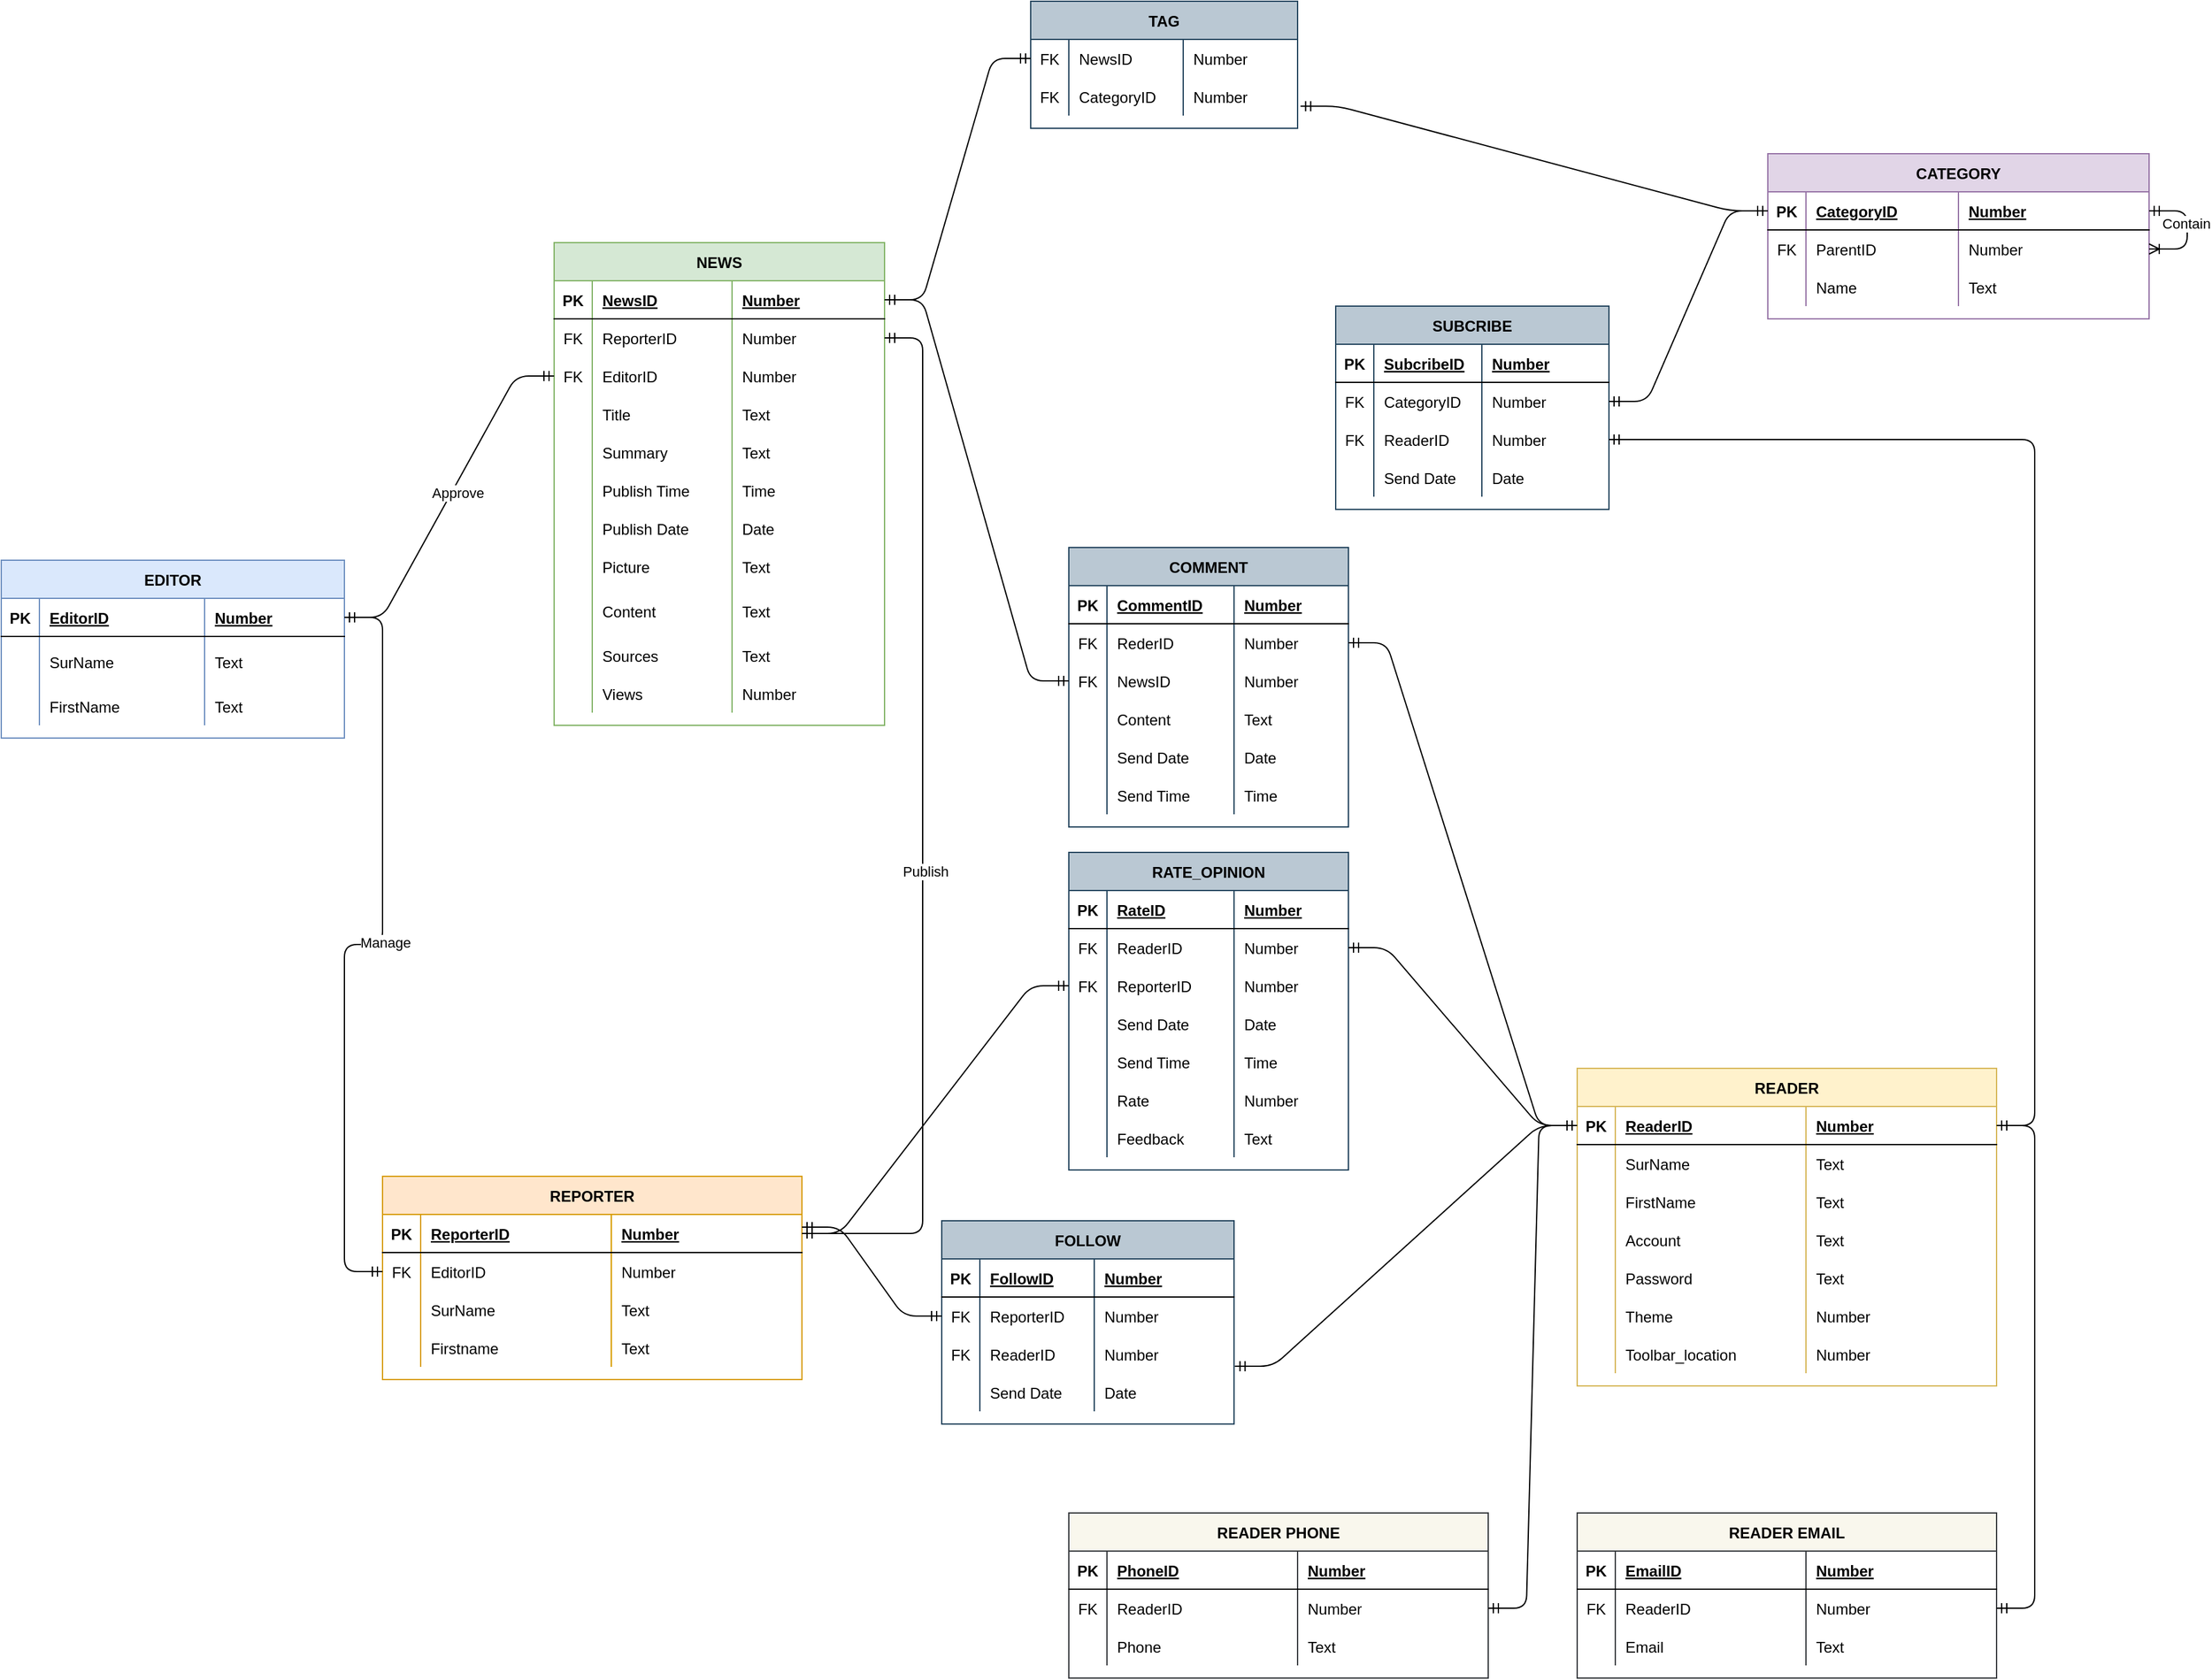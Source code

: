<mxfile version="13.9.9" type="device"><diagram id="R2lEEEUBdFMjLlhIrx00" name="Page-1"><mxGraphModel dx="3933" dy="2568" grid="1" gridSize="10" guides="1" tooltips="1" connect="1" arrows="1" fold="1" page="1" pageScale="1" pageWidth="850" pageHeight="1100" math="0" shadow="0" extFonts="Permanent Marker^https://fonts.googleapis.com/css?family=Permanent+Marker"><root><mxCell id="0"/><mxCell id="1" parent="0"/><mxCell id="C-vyLk0tnHw3VtMMgP7b-2" value="NEWS" style="shape=table;startSize=30;container=1;collapsible=1;childLayout=tableLayout;fixedRows=1;rowLines=0;fontStyle=1;align=center;resizeLast=1;fillColor=#d5e8d4;strokeColor=#82b366;" parent="1" vertex="1"><mxGeometry x="205" width="260" height="380" as="geometry"><mxRectangle x="150" y="-40" width="70" height="30" as="alternateBounds"/></mxGeometry></mxCell><mxCell id="C-vyLk0tnHw3VtMMgP7b-3" value="" style="shape=partialRectangle;collapsible=0;dropTarget=0;pointerEvents=0;fillColor=none;points=[[0,0.5],[1,0.5]];portConstraint=eastwest;top=0;left=0;right=0;bottom=1;" parent="C-vyLk0tnHw3VtMMgP7b-2" vertex="1"><mxGeometry y="30" width="260" height="30" as="geometry"/></mxCell><mxCell id="C-vyLk0tnHw3VtMMgP7b-4" value="PK" style="shape=partialRectangle;overflow=hidden;connectable=0;fillColor=none;top=0;left=0;bottom=0;right=0;fontStyle=1;" parent="C-vyLk0tnHw3VtMMgP7b-3" vertex="1"><mxGeometry width="30" height="30" as="geometry"/></mxCell><mxCell id="C-vyLk0tnHw3VtMMgP7b-5" value="NewsID" style="shape=partialRectangle;overflow=hidden;connectable=0;fillColor=none;top=0;left=0;bottom=0;right=0;align=left;spacingLeft=6;fontStyle=5;" parent="C-vyLk0tnHw3VtMMgP7b-3" vertex="1"><mxGeometry x="30" width="110" height="30" as="geometry"/></mxCell><mxCell id="8GD3avtHCvmc1H7vUaaI-124" value="Number" style="shape=partialRectangle;overflow=hidden;connectable=0;fillColor=none;top=0;left=0;bottom=0;right=0;align=left;spacingLeft=6;fontStyle=5;" parent="C-vyLk0tnHw3VtMMgP7b-3" vertex="1"><mxGeometry x="140" width="120" height="30" as="geometry"/></mxCell><mxCell id="sdcU1aAVI-yOH8T9Lt0K-30" value="" style="shape=partialRectangle;collapsible=0;dropTarget=0;pointerEvents=0;fillColor=none;top=0;left=0;bottom=0;right=0;points=[[0,0.5],[1,0.5]];portConstraint=eastwest;" parent="C-vyLk0tnHw3VtMMgP7b-2" vertex="1"><mxGeometry y="60" width="260" height="30" as="geometry"/></mxCell><mxCell id="sdcU1aAVI-yOH8T9Lt0K-31" value="FK" style="shape=partialRectangle;connectable=0;fillColor=none;top=0;left=0;bottom=0;right=0;fontStyle=0;overflow=hidden;" parent="sdcU1aAVI-yOH8T9Lt0K-30" vertex="1"><mxGeometry width="30" height="30" as="geometry"/></mxCell><mxCell id="sdcU1aAVI-yOH8T9Lt0K-32" value="ReporterID" style="shape=partialRectangle;connectable=0;fillColor=none;top=0;left=0;bottom=0;right=0;align=left;spacingLeft=6;fontStyle=0;overflow=hidden;" parent="sdcU1aAVI-yOH8T9Lt0K-30" vertex="1"><mxGeometry x="30" width="110" height="30" as="geometry"/></mxCell><mxCell id="sdcU1aAVI-yOH8T9Lt0K-33" value="Number" style="shape=partialRectangle;connectable=0;fillColor=none;top=0;left=0;bottom=0;right=0;align=left;spacingLeft=6;fontStyle=0;overflow=hidden;" parent="sdcU1aAVI-yOH8T9Lt0K-30" vertex="1"><mxGeometry x="140" width="120" height="30" as="geometry"/></mxCell><mxCell id="sdcU1aAVI-yOH8T9Lt0K-36" value="" style="shape=partialRectangle;collapsible=0;dropTarget=0;pointerEvents=0;fillColor=none;top=0;left=0;bottom=0;right=0;points=[[0,0.5],[1,0.5]];portConstraint=eastwest;" parent="C-vyLk0tnHw3VtMMgP7b-2" vertex="1"><mxGeometry y="90" width="260" height="30" as="geometry"/></mxCell><mxCell id="sdcU1aAVI-yOH8T9Lt0K-37" value="FK" style="shape=partialRectangle;connectable=0;fillColor=none;top=0;left=0;bottom=0;right=0;fontStyle=0;overflow=hidden;" parent="sdcU1aAVI-yOH8T9Lt0K-36" vertex="1"><mxGeometry width="30" height="30" as="geometry"/></mxCell><mxCell id="sdcU1aAVI-yOH8T9Lt0K-38" value="EditorID" style="shape=partialRectangle;connectable=0;fillColor=none;top=0;left=0;bottom=0;right=0;align=left;spacingLeft=6;fontStyle=0;overflow=hidden;" parent="sdcU1aAVI-yOH8T9Lt0K-36" vertex="1"><mxGeometry x="30" width="110" height="30" as="geometry"/></mxCell><mxCell id="sdcU1aAVI-yOH8T9Lt0K-39" value="Number" style="shape=partialRectangle;connectable=0;fillColor=none;top=0;left=0;bottom=0;right=0;align=left;spacingLeft=6;fontStyle=0;overflow=hidden;" parent="sdcU1aAVI-yOH8T9Lt0K-36" vertex="1"><mxGeometry x="140" width="120" height="30" as="geometry"/></mxCell><mxCell id="C-vyLk0tnHw3VtMMgP7b-6" value="" style="shape=partialRectangle;collapsible=0;dropTarget=0;pointerEvents=0;fillColor=none;points=[[0,0.5],[1,0.5]];portConstraint=eastwest;top=0;left=0;right=0;bottom=0;" parent="C-vyLk0tnHw3VtMMgP7b-2" vertex="1"><mxGeometry y="120" width="260" height="30" as="geometry"/></mxCell><mxCell id="C-vyLk0tnHw3VtMMgP7b-7" value="" style="shape=partialRectangle;overflow=hidden;connectable=0;fillColor=none;top=0;left=0;bottom=0;right=0;" parent="C-vyLk0tnHw3VtMMgP7b-6" vertex="1"><mxGeometry width="30" height="30" as="geometry"/></mxCell><mxCell id="C-vyLk0tnHw3VtMMgP7b-8" value="Title" style="shape=partialRectangle;overflow=hidden;connectable=0;fillColor=none;top=0;left=0;bottom=0;right=0;align=left;spacingLeft=6;" parent="C-vyLk0tnHw3VtMMgP7b-6" vertex="1"><mxGeometry x="30" width="110" height="30" as="geometry"/></mxCell><mxCell id="8GD3avtHCvmc1H7vUaaI-125" value="Text" style="shape=partialRectangle;overflow=hidden;connectable=0;fillColor=none;top=0;left=0;bottom=0;right=0;align=left;spacingLeft=6;" parent="C-vyLk0tnHw3VtMMgP7b-6" vertex="1"><mxGeometry x="140" width="120" height="30" as="geometry"/></mxCell><mxCell id="C-vyLk0tnHw3VtMMgP7b-9" value="" style="shape=partialRectangle;collapsible=0;dropTarget=0;pointerEvents=0;fillColor=none;points=[[0,0.5],[1,0.5]];portConstraint=eastwest;top=0;left=0;right=0;bottom=0;" parent="C-vyLk0tnHw3VtMMgP7b-2" vertex="1"><mxGeometry y="150" width="260" height="30" as="geometry"/></mxCell><mxCell id="C-vyLk0tnHw3VtMMgP7b-10" value="" style="shape=partialRectangle;overflow=hidden;connectable=0;fillColor=none;top=0;left=0;bottom=0;right=0;" parent="C-vyLk0tnHw3VtMMgP7b-9" vertex="1"><mxGeometry width="30" height="30" as="geometry"/></mxCell><mxCell id="C-vyLk0tnHw3VtMMgP7b-11" value="Summary" style="shape=partialRectangle;overflow=hidden;connectable=0;fillColor=none;top=0;left=0;bottom=0;right=0;align=left;spacingLeft=6;" parent="C-vyLk0tnHw3VtMMgP7b-9" vertex="1"><mxGeometry x="30" width="110" height="30" as="geometry"/></mxCell><mxCell id="8GD3avtHCvmc1H7vUaaI-126" value="Text" style="shape=partialRectangle;overflow=hidden;connectable=0;fillColor=none;top=0;left=0;bottom=0;right=0;align=left;spacingLeft=6;" parent="C-vyLk0tnHw3VtMMgP7b-9" vertex="1"><mxGeometry x="140" width="120" height="30" as="geometry"/></mxCell><mxCell id="8GD3avtHCvmc1H7vUaaI-94" value="" style="shape=partialRectangle;collapsible=0;dropTarget=0;pointerEvents=0;fillColor=none;top=0;left=0;bottom=0;right=0;points=[[0,0.5],[1,0.5]];portConstraint=eastwest;" parent="C-vyLk0tnHw3VtMMgP7b-2" vertex="1"><mxGeometry y="180" width="260" height="30" as="geometry"/></mxCell><mxCell id="8GD3avtHCvmc1H7vUaaI-95" value="" style="shape=partialRectangle;connectable=0;fillColor=none;top=0;left=0;bottom=0;right=0;editable=1;overflow=hidden;" parent="8GD3avtHCvmc1H7vUaaI-94" vertex="1"><mxGeometry width="30" height="30" as="geometry"/></mxCell><mxCell id="8GD3avtHCvmc1H7vUaaI-96" value="Publish Time" style="shape=partialRectangle;connectable=0;fillColor=none;top=0;left=0;bottom=0;right=0;align=left;spacingLeft=6;overflow=hidden;" parent="8GD3avtHCvmc1H7vUaaI-94" vertex="1"><mxGeometry x="30" width="110" height="30" as="geometry"/></mxCell><mxCell id="8GD3avtHCvmc1H7vUaaI-127" value="Time" style="shape=partialRectangle;connectable=0;fillColor=none;top=0;left=0;bottom=0;right=0;align=left;spacingLeft=6;overflow=hidden;" parent="8GD3avtHCvmc1H7vUaaI-94" vertex="1"><mxGeometry x="140" width="120" height="30" as="geometry"/></mxCell><mxCell id="q8Yd2W7mfVB_bT0qlpoU-17" value="" style="shape=partialRectangle;collapsible=0;dropTarget=0;pointerEvents=0;fillColor=none;top=0;left=0;bottom=0;right=0;points=[[0,0.5],[1,0.5]];portConstraint=eastwest;" parent="C-vyLk0tnHw3VtMMgP7b-2" vertex="1"><mxGeometry y="210" width="260" height="30" as="geometry"/></mxCell><mxCell id="q8Yd2W7mfVB_bT0qlpoU-18" value="" style="shape=partialRectangle;connectable=0;fillColor=none;top=0;left=0;bottom=0;right=0;editable=1;overflow=hidden;" parent="q8Yd2W7mfVB_bT0qlpoU-17" vertex="1"><mxGeometry width="30" height="30" as="geometry"/></mxCell><mxCell id="q8Yd2W7mfVB_bT0qlpoU-19" value="Publish Date" style="shape=partialRectangle;connectable=0;fillColor=none;top=0;left=0;bottom=0;right=0;align=left;spacingLeft=6;overflow=hidden;" parent="q8Yd2W7mfVB_bT0qlpoU-17" vertex="1"><mxGeometry x="30" width="110" height="30" as="geometry"/></mxCell><mxCell id="q8Yd2W7mfVB_bT0qlpoU-20" value="Date" style="shape=partialRectangle;connectable=0;fillColor=none;top=0;left=0;bottom=0;right=0;align=left;spacingLeft=6;overflow=hidden;" parent="q8Yd2W7mfVB_bT0qlpoU-17" vertex="1"><mxGeometry x="140" width="120" height="30" as="geometry"/></mxCell><mxCell id="8GD3avtHCvmc1H7vUaaI-101" value="" style="shape=partialRectangle;collapsible=0;dropTarget=0;pointerEvents=0;fillColor=none;top=0;left=0;bottom=0;right=0;points=[[0,0.5],[1,0.5]];portConstraint=eastwest;" parent="C-vyLk0tnHw3VtMMgP7b-2" vertex="1"><mxGeometry y="240" width="260" height="30" as="geometry"/></mxCell><mxCell id="8GD3avtHCvmc1H7vUaaI-102" value="" style="shape=partialRectangle;connectable=0;fillColor=none;top=0;left=0;bottom=0;right=0;editable=1;overflow=hidden;" parent="8GD3avtHCvmc1H7vUaaI-101" vertex="1"><mxGeometry width="30" height="30" as="geometry"/></mxCell><mxCell id="8GD3avtHCvmc1H7vUaaI-103" value="Picture" style="shape=partialRectangle;connectable=0;fillColor=none;top=0;left=0;bottom=0;right=0;align=left;spacingLeft=6;overflow=hidden;" parent="8GD3avtHCvmc1H7vUaaI-101" vertex="1"><mxGeometry x="30" width="110" height="30" as="geometry"/></mxCell><mxCell id="8GD3avtHCvmc1H7vUaaI-128" value="Text" style="shape=partialRectangle;connectable=0;fillColor=none;top=0;left=0;bottom=0;right=0;align=left;spacingLeft=6;overflow=hidden;" parent="8GD3avtHCvmc1H7vUaaI-101" vertex="1"><mxGeometry x="140" width="120" height="30" as="geometry"/></mxCell><mxCell id="8GD3avtHCvmc1H7vUaaI-97" value="" style="shape=partialRectangle;collapsible=0;dropTarget=0;pointerEvents=0;fillColor=none;top=0;left=0;bottom=0;right=0;points=[[0,0.5],[1,0.5]];portConstraint=eastwest;" parent="C-vyLk0tnHw3VtMMgP7b-2" vertex="1"><mxGeometry y="270" width="260" height="40" as="geometry"/></mxCell><mxCell id="8GD3avtHCvmc1H7vUaaI-98" value="" style="shape=partialRectangle;connectable=0;fillColor=none;top=0;left=0;bottom=0;right=0;editable=1;overflow=hidden;" parent="8GD3avtHCvmc1H7vUaaI-97" vertex="1"><mxGeometry width="30" height="40" as="geometry"/></mxCell><mxCell id="8GD3avtHCvmc1H7vUaaI-99" value="Content" style="shape=partialRectangle;connectable=0;fillColor=none;top=0;left=0;bottom=0;right=0;align=left;spacingLeft=6;overflow=hidden;" parent="8GD3avtHCvmc1H7vUaaI-97" vertex="1"><mxGeometry x="30" width="110" height="40" as="geometry"/></mxCell><mxCell id="8GD3avtHCvmc1H7vUaaI-129" value="Text" style="shape=partialRectangle;connectable=0;fillColor=none;top=0;left=0;bottom=0;right=0;align=left;spacingLeft=6;overflow=hidden;" parent="8GD3avtHCvmc1H7vUaaI-97" vertex="1"><mxGeometry x="140" width="120" height="40" as="geometry"/></mxCell><mxCell id="8GD3avtHCvmc1H7vUaaI-104" value="" style="shape=partialRectangle;collapsible=0;dropTarget=0;pointerEvents=0;fillColor=none;top=0;left=0;bottom=0;right=0;points=[[0,0.5],[1,0.5]];portConstraint=eastwest;" parent="C-vyLk0tnHw3VtMMgP7b-2" vertex="1"><mxGeometry y="310" width="260" height="30" as="geometry"/></mxCell><mxCell id="8GD3avtHCvmc1H7vUaaI-105" value="" style="shape=partialRectangle;connectable=0;fillColor=none;top=0;left=0;bottom=0;right=0;editable=1;overflow=hidden;" parent="8GD3avtHCvmc1H7vUaaI-104" vertex="1"><mxGeometry width="30" height="30" as="geometry"/></mxCell><mxCell id="8GD3avtHCvmc1H7vUaaI-106" value="Sources" style="shape=partialRectangle;connectable=0;fillColor=none;top=0;left=0;bottom=0;right=0;align=left;spacingLeft=6;overflow=hidden;" parent="8GD3avtHCvmc1H7vUaaI-104" vertex="1"><mxGeometry x="30" width="110" height="30" as="geometry"/></mxCell><mxCell id="8GD3avtHCvmc1H7vUaaI-130" value="Text" style="shape=partialRectangle;connectable=0;fillColor=none;top=0;left=0;bottom=0;right=0;align=left;spacingLeft=6;overflow=hidden;" parent="8GD3avtHCvmc1H7vUaaI-104" vertex="1"><mxGeometry x="140" width="120" height="30" as="geometry"/></mxCell><mxCell id="5S71JjBOhlbVG3y2ENPY-1" value="" style="shape=partialRectangle;collapsible=0;dropTarget=0;pointerEvents=0;fillColor=none;top=0;left=0;bottom=0;right=0;points=[[0,0.5],[1,0.5]];portConstraint=eastwest;" parent="C-vyLk0tnHw3VtMMgP7b-2" vertex="1"><mxGeometry y="340" width="260" height="30" as="geometry"/></mxCell><mxCell id="5S71JjBOhlbVG3y2ENPY-2" value="" style="shape=partialRectangle;connectable=0;fillColor=none;top=0;left=0;bottom=0;right=0;editable=1;overflow=hidden;" parent="5S71JjBOhlbVG3y2ENPY-1" vertex="1"><mxGeometry width="30" height="30" as="geometry"/></mxCell><mxCell id="5S71JjBOhlbVG3y2ENPY-3" value="Views" style="shape=partialRectangle;connectable=0;fillColor=none;top=0;left=0;bottom=0;right=0;align=left;spacingLeft=6;overflow=hidden;" parent="5S71JjBOhlbVG3y2ENPY-1" vertex="1"><mxGeometry x="30" width="110" height="30" as="geometry"/></mxCell><mxCell id="5S71JjBOhlbVG3y2ENPY-4" value="Number" style="shape=partialRectangle;connectable=0;fillColor=none;top=0;left=0;bottom=0;right=0;align=left;spacingLeft=6;overflow=hidden;" parent="5S71JjBOhlbVG3y2ENPY-1" vertex="1"><mxGeometry x="140" width="120" height="30" as="geometry"/></mxCell><mxCell id="C-vyLk0tnHw3VtMMgP7b-13" value="CATEGORY" style="shape=table;startSize=30;container=1;collapsible=1;childLayout=tableLayout;fixedRows=1;rowLines=0;fontStyle=1;align=center;resizeLast=1;fillColor=#e1d5e7;strokeColor=#9673a6;" parent="1" vertex="1"><mxGeometry x="1160" y="-70" width="300" height="130" as="geometry"/></mxCell><mxCell id="C-vyLk0tnHw3VtMMgP7b-14" value="" style="shape=partialRectangle;collapsible=0;dropTarget=0;pointerEvents=0;fillColor=none;points=[[0,0.5],[1,0.5]];portConstraint=eastwest;top=0;left=0;right=0;bottom=1;" parent="C-vyLk0tnHw3VtMMgP7b-13" vertex="1"><mxGeometry y="30" width="300" height="30" as="geometry"/></mxCell><mxCell id="C-vyLk0tnHw3VtMMgP7b-15" value="PK" style="shape=partialRectangle;overflow=hidden;connectable=0;fillColor=none;top=0;left=0;bottom=0;right=0;fontStyle=1;" parent="C-vyLk0tnHw3VtMMgP7b-14" vertex="1"><mxGeometry width="30" height="30" as="geometry"/></mxCell><mxCell id="C-vyLk0tnHw3VtMMgP7b-16" value="CategoryID" style="shape=partialRectangle;overflow=hidden;connectable=0;fillColor=none;top=0;left=0;bottom=0;right=0;align=left;spacingLeft=6;fontStyle=5;" parent="C-vyLk0tnHw3VtMMgP7b-14" vertex="1"><mxGeometry x="30" width="120" height="30" as="geometry"/></mxCell><mxCell id="8GD3avtHCvmc1H7vUaaI-131" value="Number" style="shape=partialRectangle;overflow=hidden;connectable=0;fillColor=none;top=0;left=0;bottom=0;right=0;align=left;spacingLeft=6;fontStyle=5;" parent="C-vyLk0tnHw3VtMMgP7b-14" vertex="1"><mxGeometry x="150" width="150" height="30" as="geometry"/></mxCell><mxCell id="sdcU1aAVI-yOH8T9Lt0K-69" value="" style="shape=partialRectangle;collapsible=0;dropTarget=0;pointerEvents=0;fillColor=none;top=0;left=0;bottom=0;right=0;points=[[0,0.5],[1,0.5]];portConstraint=eastwest;" parent="C-vyLk0tnHw3VtMMgP7b-13" vertex="1"><mxGeometry y="60" width="300" height="30" as="geometry"/></mxCell><mxCell id="sdcU1aAVI-yOH8T9Lt0K-70" value="FK" style="shape=partialRectangle;connectable=0;fillColor=none;top=0;left=0;bottom=0;right=0;fontStyle=0;overflow=hidden;" parent="sdcU1aAVI-yOH8T9Lt0K-69" vertex="1"><mxGeometry width="30" height="30" as="geometry"/></mxCell><mxCell id="sdcU1aAVI-yOH8T9Lt0K-71" value="ParentID" style="shape=partialRectangle;connectable=0;fillColor=none;top=0;left=0;bottom=0;right=0;align=left;spacingLeft=6;fontStyle=0;overflow=hidden;" parent="sdcU1aAVI-yOH8T9Lt0K-69" vertex="1"><mxGeometry x="30" width="120" height="30" as="geometry"/></mxCell><mxCell id="sdcU1aAVI-yOH8T9Lt0K-72" value="Number" style="shape=partialRectangle;connectable=0;fillColor=none;top=0;left=0;bottom=0;right=0;align=left;spacingLeft=6;fontStyle=0;overflow=hidden;" parent="sdcU1aAVI-yOH8T9Lt0K-69" vertex="1"><mxGeometry x="150" width="150" height="30" as="geometry"/></mxCell><mxCell id="C-vyLk0tnHw3VtMMgP7b-17" value="" style="shape=partialRectangle;collapsible=0;dropTarget=0;pointerEvents=0;fillColor=none;points=[[0,0.5],[1,0.5]];portConstraint=eastwest;top=0;left=0;right=0;bottom=0;" parent="C-vyLk0tnHw3VtMMgP7b-13" vertex="1"><mxGeometry y="90" width="300" height="30" as="geometry"/></mxCell><mxCell id="C-vyLk0tnHw3VtMMgP7b-18" value="" style="shape=partialRectangle;overflow=hidden;connectable=0;fillColor=none;top=0;left=0;bottom=0;right=0;" parent="C-vyLk0tnHw3VtMMgP7b-17" vertex="1"><mxGeometry width="30" height="30" as="geometry"/></mxCell><mxCell id="C-vyLk0tnHw3VtMMgP7b-19" value="Name" style="shape=partialRectangle;overflow=hidden;connectable=0;fillColor=none;top=0;left=0;bottom=0;right=0;align=left;spacingLeft=6;" parent="C-vyLk0tnHw3VtMMgP7b-17" vertex="1"><mxGeometry x="30" width="120" height="30" as="geometry"/></mxCell><mxCell id="8GD3avtHCvmc1H7vUaaI-132" value="Text" style="shape=partialRectangle;overflow=hidden;connectable=0;fillColor=none;top=0;left=0;bottom=0;right=0;align=left;spacingLeft=6;" parent="C-vyLk0tnHw3VtMMgP7b-17" vertex="1"><mxGeometry x="150" width="150" height="30" as="geometry"/></mxCell><mxCell id="sdcU1aAVI-yOH8T9Lt0K-77" value="" style="edgeStyle=entityRelationEdgeStyle;fontSize=12;html=1;endArrow=ERoneToMany;startArrow=ERmandOne;exitX=1;exitY=0.5;exitDx=0;exitDy=0;entryX=1;entryY=0.5;entryDx=0;entryDy=0;" parent="C-vyLk0tnHw3VtMMgP7b-13" source="C-vyLk0tnHw3VtMMgP7b-14" target="sdcU1aAVI-yOH8T9Lt0K-69" edge="1"><mxGeometry width="100" height="100" relative="1" as="geometry"><mxPoint x="-30" y="220" as="sourcePoint"/><mxPoint x="350" y="20" as="targetPoint"/></mxGeometry></mxCell><mxCell id="sdcU1aAVI-yOH8T9Lt0K-78" value="Contain" style="edgeLabel;html=1;align=center;verticalAlign=middle;resizable=0;points=[];" parent="sdcU1aAVI-yOH8T9Lt0K-77" vertex="1" connectable="0"><mxGeometry x="-0.107" y="-1" relative="1" as="geometry"><mxPoint as="offset"/></mxGeometry></mxCell><mxCell id="C-vyLk0tnHw3VtMMgP7b-23" value="EDITOR" style="shape=table;startSize=30;container=1;collapsible=1;childLayout=tableLayout;fixedRows=1;rowLines=0;fontStyle=1;align=center;resizeLast=1;fillColor=#dae8fc;strokeColor=#6c8ebf;" parent="1" vertex="1"><mxGeometry x="-230" y="250" width="270.0" height="140" as="geometry"/></mxCell><mxCell id="C-vyLk0tnHw3VtMMgP7b-24" value="" style="shape=partialRectangle;collapsible=0;dropTarget=0;pointerEvents=0;fillColor=none;points=[[0,0.5],[1,0.5]];portConstraint=eastwest;top=0;left=0;right=0;bottom=1;" parent="C-vyLk0tnHw3VtMMgP7b-23" vertex="1"><mxGeometry y="30" width="270.0" height="30" as="geometry"/></mxCell><mxCell id="C-vyLk0tnHw3VtMMgP7b-25" value="PK" style="shape=partialRectangle;overflow=hidden;connectable=0;fillColor=none;top=0;left=0;bottom=0;right=0;fontStyle=1;" parent="C-vyLk0tnHw3VtMMgP7b-24" vertex="1"><mxGeometry width="30" height="30" as="geometry"/></mxCell><mxCell id="C-vyLk0tnHw3VtMMgP7b-26" value="EditorID" style="shape=partialRectangle;overflow=hidden;connectable=0;fillColor=none;top=0;left=0;bottom=0;right=0;align=left;spacingLeft=6;fontStyle=5;" parent="C-vyLk0tnHw3VtMMgP7b-24" vertex="1"><mxGeometry x="30" width="130.0" height="30" as="geometry"/></mxCell><mxCell id="8GD3avtHCvmc1H7vUaaI-134" value="Number" style="shape=partialRectangle;overflow=hidden;connectable=0;fillColor=none;top=0;left=0;bottom=0;right=0;align=left;spacingLeft=6;fontStyle=5;" parent="C-vyLk0tnHw3VtMMgP7b-24" vertex="1"><mxGeometry x="160.0" width="110.0" height="30" as="geometry"/></mxCell><mxCell id="C-vyLk0tnHw3VtMMgP7b-27" value="" style="shape=partialRectangle;collapsible=0;dropTarget=0;pointerEvents=0;fillColor=none;points=[[0,0.5],[1,0.5]];portConstraint=eastwest;top=0;left=0;right=0;bottom=0;" parent="C-vyLk0tnHw3VtMMgP7b-23" vertex="1"><mxGeometry y="60" width="270.0" height="40" as="geometry"/></mxCell><mxCell id="C-vyLk0tnHw3VtMMgP7b-28" value="" style="shape=partialRectangle;overflow=hidden;connectable=0;fillColor=none;top=0;left=0;bottom=0;right=0;" parent="C-vyLk0tnHw3VtMMgP7b-27" vertex="1"><mxGeometry width="30" height="40" as="geometry"/></mxCell><mxCell id="C-vyLk0tnHw3VtMMgP7b-29" value="SurName" style="shape=partialRectangle;overflow=hidden;connectable=0;fillColor=none;top=0;left=0;bottom=0;right=0;align=left;spacingLeft=6;" parent="C-vyLk0tnHw3VtMMgP7b-27" vertex="1"><mxGeometry x="30" width="130.0" height="40" as="geometry"/></mxCell><mxCell id="8GD3avtHCvmc1H7vUaaI-135" value="Text" style="shape=partialRectangle;overflow=hidden;connectable=0;fillColor=none;top=0;left=0;bottom=0;right=0;align=left;spacingLeft=6;" parent="C-vyLk0tnHw3VtMMgP7b-27" vertex="1"><mxGeometry x="160.0" width="110.0" height="40" as="geometry"/></mxCell><mxCell id="q8Yd2W7mfVB_bT0qlpoU-1" value="" style="shape=partialRectangle;collapsible=0;dropTarget=0;pointerEvents=0;fillColor=none;top=0;left=0;bottom=0;right=0;points=[[0,0.5],[1,0.5]];portConstraint=eastwest;" parent="C-vyLk0tnHw3VtMMgP7b-23" vertex="1"><mxGeometry y="100" width="270.0" height="30" as="geometry"/></mxCell><mxCell id="q8Yd2W7mfVB_bT0qlpoU-2" value="" style="shape=partialRectangle;connectable=0;fillColor=none;top=0;left=0;bottom=0;right=0;editable=1;overflow=hidden;" parent="q8Yd2W7mfVB_bT0qlpoU-1" vertex="1"><mxGeometry width="30" height="30" as="geometry"/></mxCell><mxCell id="q8Yd2W7mfVB_bT0qlpoU-3" value="FirstName" style="shape=partialRectangle;connectable=0;fillColor=none;top=0;left=0;bottom=0;right=0;align=left;spacingLeft=6;overflow=hidden;" parent="q8Yd2W7mfVB_bT0qlpoU-1" vertex="1"><mxGeometry x="30" width="130.0" height="30" as="geometry"/></mxCell><mxCell id="q8Yd2W7mfVB_bT0qlpoU-4" value="Text" style="shape=partialRectangle;connectable=0;fillColor=none;top=0;left=0;bottom=0;right=0;align=left;spacingLeft=6;overflow=hidden;" parent="q8Yd2W7mfVB_bT0qlpoU-1" vertex="1"><mxGeometry x="160.0" width="110.0" height="30" as="geometry"/></mxCell><mxCell id="8GD3avtHCvmc1H7vUaaI-107" value="REPORTER" style="shape=table;startSize=30;container=1;collapsible=1;childLayout=tableLayout;fixedRows=1;rowLines=0;fontStyle=1;align=center;resizeLast=1;fillColor=#ffe6cc;strokeColor=#d79b00;" parent="1" vertex="1"><mxGeometry x="70" y="735" width="330" height="160" as="geometry"/></mxCell><mxCell id="8GD3avtHCvmc1H7vUaaI-108" value="" style="shape=partialRectangle;collapsible=0;dropTarget=0;pointerEvents=0;fillColor=none;top=0;left=0;bottom=1;right=0;points=[[0,0.5],[1,0.5]];portConstraint=eastwest;" parent="8GD3avtHCvmc1H7vUaaI-107" vertex="1"><mxGeometry y="30" width="330" height="30" as="geometry"/></mxCell><mxCell id="8GD3avtHCvmc1H7vUaaI-109" value="PK" style="shape=partialRectangle;connectable=0;fillColor=none;top=0;left=0;bottom=0;right=0;fontStyle=1;overflow=hidden;" parent="8GD3avtHCvmc1H7vUaaI-108" vertex="1"><mxGeometry width="30" height="30" as="geometry"/></mxCell><mxCell id="8GD3avtHCvmc1H7vUaaI-110" value="ReporterID" style="shape=partialRectangle;connectable=0;fillColor=none;top=0;left=0;bottom=0;right=0;align=left;spacingLeft=6;fontStyle=5;overflow=hidden;" parent="8GD3avtHCvmc1H7vUaaI-108" vertex="1"><mxGeometry x="30" width="150" height="30" as="geometry"/></mxCell><mxCell id="8GD3avtHCvmc1H7vUaaI-120" value="Number" style="shape=partialRectangle;connectable=0;fillColor=none;top=0;left=0;bottom=0;right=0;align=left;spacingLeft=6;fontStyle=5;overflow=hidden;" parent="8GD3avtHCvmc1H7vUaaI-108" vertex="1"><mxGeometry x="180" width="150" height="30" as="geometry"/></mxCell><mxCell id="sdcU1aAVI-yOH8T9Lt0K-24" value="" style="shape=partialRectangle;collapsible=0;dropTarget=0;pointerEvents=0;fillColor=none;top=0;left=0;bottom=0;right=0;points=[[0,0.5],[1,0.5]];portConstraint=eastwest;" parent="8GD3avtHCvmc1H7vUaaI-107" vertex="1"><mxGeometry y="60" width="330" height="30" as="geometry"/></mxCell><mxCell id="sdcU1aAVI-yOH8T9Lt0K-25" value="FK" style="shape=partialRectangle;connectable=0;fillColor=none;top=0;left=0;bottom=0;right=0;fontStyle=0;overflow=hidden;" parent="sdcU1aAVI-yOH8T9Lt0K-24" vertex="1"><mxGeometry width="30" height="30" as="geometry"/></mxCell><mxCell id="sdcU1aAVI-yOH8T9Lt0K-26" value="EditorID" style="shape=partialRectangle;connectable=0;fillColor=none;top=0;left=0;bottom=0;right=0;align=left;spacingLeft=6;fontStyle=0;overflow=hidden;" parent="sdcU1aAVI-yOH8T9Lt0K-24" vertex="1"><mxGeometry x="30" width="150" height="30" as="geometry"/></mxCell><mxCell id="sdcU1aAVI-yOH8T9Lt0K-27" value="Number" style="shape=partialRectangle;connectable=0;fillColor=none;top=0;left=0;bottom=0;right=0;align=left;spacingLeft=6;fontStyle=0;overflow=hidden;" parent="sdcU1aAVI-yOH8T9Lt0K-24" vertex="1"><mxGeometry x="180" width="150" height="30" as="geometry"/></mxCell><mxCell id="8GD3avtHCvmc1H7vUaaI-111" value="" style="shape=partialRectangle;collapsible=0;dropTarget=0;pointerEvents=0;fillColor=none;top=0;left=0;bottom=0;right=0;points=[[0,0.5],[1,0.5]];portConstraint=eastwest;" parent="8GD3avtHCvmc1H7vUaaI-107" vertex="1"><mxGeometry y="90" width="330" height="30" as="geometry"/></mxCell><mxCell id="8GD3avtHCvmc1H7vUaaI-112" value="" style="shape=partialRectangle;connectable=0;fillColor=none;top=0;left=0;bottom=0;right=0;editable=1;overflow=hidden;" parent="8GD3avtHCvmc1H7vUaaI-111" vertex="1"><mxGeometry width="30" height="30" as="geometry"/></mxCell><mxCell id="8GD3avtHCvmc1H7vUaaI-113" value="SurName" style="shape=partialRectangle;connectable=0;fillColor=none;top=0;left=0;bottom=0;right=0;align=left;spacingLeft=6;overflow=hidden;" parent="8GD3avtHCvmc1H7vUaaI-111" vertex="1"><mxGeometry x="30" width="150" height="30" as="geometry"/></mxCell><mxCell id="8GD3avtHCvmc1H7vUaaI-121" value="Text" style="shape=partialRectangle;connectable=0;fillColor=none;top=0;left=0;bottom=0;right=0;align=left;spacingLeft=6;overflow=hidden;" parent="8GD3avtHCvmc1H7vUaaI-111" vertex="1"><mxGeometry x="180" width="150" height="30" as="geometry"/></mxCell><mxCell id="q8Yd2W7mfVB_bT0qlpoU-9" value="" style="shape=partialRectangle;collapsible=0;dropTarget=0;pointerEvents=0;fillColor=none;top=0;left=0;bottom=0;right=0;points=[[0,0.5],[1,0.5]];portConstraint=eastwest;" parent="8GD3avtHCvmc1H7vUaaI-107" vertex="1"><mxGeometry y="120" width="330" height="30" as="geometry"/></mxCell><mxCell id="q8Yd2W7mfVB_bT0qlpoU-10" value="" style="shape=partialRectangle;connectable=0;fillColor=none;top=0;left=0;bottom=0;right=0;editable=1;overflow=hidden;" parent="q8Yd2W7mfVB_bT0qlpoU-9" vertex="1"><mxGeometry width="30" height="30" as="geometry"/></mxCell><mxCell id="q8Yd2W7mfVB_bT0qlpoU-11" value="Firstname" style="shape=partialRectangle;connectable=0;fillColor=none;top=0;left=0;bottom=0;right=0;align=left;spacingLeft=6;overflow=hidden;" parent="q8Yd2W7mfVB_bT0qlpoU-9" vertex="1"><mxGeometry x="30" width="150" height="30" as="geometry"/></mxCell><mxCell id="q8Yd2W7mfVB_bT0qlpoU-12" value="Text" style="shape=partialRectangle;connectable=0;fillColor=none;top=0;left=0;bottom=0;right=0;align=left;spacingLeft=6;overflow=hidden;" parent="q8Yd2W7mfVB_bT0qlpoU-9" vertex="1"><mxGeometry x="180" width="150" height="30" as="geometry"/></mxCell><mxCell id="8GD3avtHCvmc1H7vUaaI-136" value="READER" style="shape=table;startSize=30;container=1;collapsible=1;childLayout=tableLayout;fixedRows=1;rowLines=0;fontStyle=1;align=center;resizeLast=1;fillColor=#fff2cc;strokeColor=#d6b656;" parent="1" vertex="1"><mxGeometry x="1010" y="650" width="330" height="250" as="geometry"/></mxCell><mxCell id="8GD3avtHCvmc1H7vUaaI-137" value="" style="shape=partialRectangle;collapsible=0;dropTarget=0;pointerEvents=0;fillColor=none;top=0;left=0;bottom=1;right=0;points=[[0,0.5],[1,0.5]];portConstraint=eastwest;" parent="8GD3avtHCvmc1H7vUaaI-136" vertex="1"><mxGeometry y="30" width="330" height="30" as="geometry"/></mxCell><mxCell id="8GD3avtHCvmc1H7vUaaI-138" value="PK" style="shape=partialRectangle;connectable=0;fillColor=none;top=0;left=0;bottom=0;right=0;fontStyle=1;overflow=hidden;" parent="8GD3avtHCvmc1H7vUaaI-137" vertex="1"><mxGeometry width="30" height="30" as="geometry"/></mxCell><mxCell id="8GD3avtHCvmc1H7vUaaI-139" value="ReaderID" style="shape=partialRectangle;connectable=0;fillColor=none;top=0;left=0;bottom=0;right=0;align=left;spacingLeft=6;fontStyle=5;overflow=hidden;" parent="8GD3avtHCvmc1H7vUaaI-137" vertex="1"><mxGeometry x="30" width="150" height="30" as="geometry"/></mxCell><mxCell id="8GD3avtHCvmc1H7vUaaI-149" value="Number" style="shape=partialRectangle;connectable=0;fillColor=none;top=0;left=0;bottom=0;right=0;align=left;spacingLeft=6;fontStyle=5;overflow=hidden;" parent="8GD3avtHCvmc1H7vUaaI-137" vertex="1"><mxGeometry x="180" width="150" height="30" as="geometry"/></mxCell><mxCell id="8GD3avtHCvmc1H7vUaaI-140" value="" style="shape=partialRectangle;collapsible=0;dropTarget=0;pointerEvents=0;fillColor=none;top=0;left=0;bottom=0;right=0;points=[[0,0.5],[1,0.5]];portConstraint=eastwest;" parent="8GD3avtHCvmc1H7vUaaI-136" vertex="1"><mxGeometry y="60" width="330" height="30" as="geometry"/></mxCell><mxCell id="8GD3avtHCvmc1H7vUaaI-141" value="" style="shape=partialRectangle;connectable=0;fillColor=none;top=0;left=0;bottom=0;right=0;editable=1;overflow=hidden;" parent="8GD3avtHCvmc1H7vUaaI-140" vertex="1"><mxGeometry width="30" height="30" as="geometry"/></mxCell><mxCell id="8GD3avtHCvmc1H7vUaaI-142" value="SurName" style="shape=partialRectangle;connectable=0;fillColor=none;top=0;left=0;bottom=0;right=0;align=left;spacingLeft=6;overflow=hidden;" parent="8GD3avtHCvmc1H7vUaaI-140" vertex="1"><mxGeometry x="30" width="150" height="30" as="geometry"/></mxCell><mxCell id="8GD3avtHCvmc1H7vUaaI-150" value="Text" style="shape=partialRectangle;connectable=0;fillColor=none;top=0;left=0;bottom=0;right=0;align=left;spacingLeft=6;overflow=hidden;" parent="8GD3avtHCvmc1H7vUaaI-140" vertex="1"><mxGeometry x="180" width="150" height="30" as="geometry"/></mxCell><mxCell id="q8Yd2W7mfVB_bT0qlpoU-13" value="" style="shape=partialRectangle;collapsible=0;dropTarget=0;pointerEvents=0;fillColor=none;top=0;left=0;bottom=0;right=0;points=[[0,0.5],[1,0.5]];portConstraint=eastwest;" parent="8GD3avtHCvmc1H7vUaaI-136" vertex="1"><mxGeometry y="90" width="330" height="30" as="geometry"/></mxCell><mxCell id="q8Yd2W7mfVB_bT0qlpoU-14" value="" style="shape=partialRectangle;connectable=0;fillColor=none;top=0;left=0;bottom=0;right=0;editable=1;overflow=hidden;" parent="q8Yd2W7mfVB_bT0qlpoU-13" vertex="1"><mxGeometry width="30" height="30" as="geometry"/></mxCell><mxCell id="q8Yd2W7mfVB_bT0qlpoU-15" value="FirstName" style="shape=partialRectangle;connectable=0;fillColor=none;top=0;left=0;bottom=0;right=0;align=left;spacingLeft=6;overflow=hidden;" parent="q8Yd2W7mfVB_bT0qlpoU-13" vertex="1"><mxGeometry x="30" width="150" height="30" as="geometry"/></mxCell><mxCell id="q8Yd2W7mfVB_bT0qlpoU-16" value="Text" style="shape=partialRectangle;connectable=0;fillColor=none;top=0;left=0;bottom=0;right=0;align=left;spacingLeft=6;overflow=hidden;" parent="q8Yd2W7mfVB_bT0qlpoU-13" vertex="1"><mxGeometry x="180" width="150" height="30" as="geometry"/></mxCell><mxCell id="8GD3avtHCvmc1H7vUaaI-146" value="" style="shape=partialRectangle;collapsible=0;dropTarget=0;pointerEvents=0;fillColor=none;top=0;left=0;bottom=0;right=0;points=[[0,0.5],[1,0.5]];portConstraint=eastwest;" parent="8GD3avtHCvmc1H7vUaaI-136" vertex="1"><mxGeometry y="120" width="330" height="30" as="geometry"/></mxCell><mxCell id="8GD3avtHCvmc1H7vUaaI-147" value="" style="shape=partialRectangle;connectable=0;fillColor=none;top=0;left=0;bottom=0;right=0;editable=1;overflow=hidden;" parent="8GD3avtHCvmc1H7vUaaI-146" vertex="1"><mxGeometry width="30" height="30" as="geometry"/></mxCell><mxCell id="8GD3avtHCvmc1H7vUaaI-148" value="Account" style="shape=partialRectangle;connectable=0;fillColor=none;top=0;left=0;bottom=0;right=0;align=left;spacingLeft=6;overflow=hidden;" parent="8GD3avtHCvmc1H7vUaaI-146" vertex="1"><mxGeometry x="30" width="150" height="30" as="geometry"/></mxCell><mxCell id="8GD3avtHCvmc1H7vUaaI-152" value="Text" style="shape=partialRectangle;connectable=0;fillColor=none;top=0;left=0;bottom=0;right=0;align=left;spacingLeft=6;overflow=hidden;" parent="8GD3avtHCvmc1H7vUaaI-146" vertex="1"><mxGeometry x="180" width="150" height="30" as="geometry"/></mxCell><mxCell id="8GD3avtHCvmc1H7vUaaI-157" value="" style="shape=partialRectangle;collapsible=0;dropTarget=0;pointerEvents=0;fillColor=none;top=0;left=0;bottom=0;right=0;points=[[0,0.5],[1,0.5]];portConstraint=eastwest;" parent="8GD3avtHCvmc1H7vUaaI-136" vertex="1"><mxGeometry y="150" width="330" height="30" as="geometry"/></mxCell><mxCell id="8GD3avtHCvmc1H7vUaaI-158" value="" style="shape=partialRectangle;connectable=0;fillColor=none;top=0;left=0;bottom=0;right=0;editable=1;overflow=hidden;" parent="8GD3avtHCvmc1H7vUaaI-157" vertex="1"><mxGeometry width="30" height="30" as="geometry"/></mxCell><mxCell id="8GD3avtHCvmc1H7vUaaI-159" value="Password" style="shape=partialRectangle;connectable=0;fillColor=none;top=0;left=0;bottom=0;right=0;align=left;spacingLeft=6;overflow=hidden;" parent="8GD3avtHCvmc1H7vUaaI-157" vertex="1"><mxGeometry x="30" width="150" height="30" as="geometry"/></mxCell><mxCell id="8GD3avtHCvmc1H7vUaaI-160" value="Text" style="shape=partialRectangle;connectable=0;fillColor=none;top=0;left=0;bottom=0;right=0;align=left;spacingLeft=6;overflow=hidden;" parent="8GD3avtHCvmc1H7vUaaI-157" vertex="1"><mxGeometry x="180" width="150" height="30" as="geometry"/></mxCell><mxCell id="sdcU1aAVI-yOH8T9Lt0K-20" value="" style="shape=partialRectangle;collapsible=0;dropTarget=0;pointerEvents=0;fillColor=none;top=0;left=0;bottom=0;right=0;points=[[0,0.5],[1,0.5]];portConstraint=eastwest;" parent="8GD3avtHCvmc1H7vUaaI-136" vertex="1"><mxGeometry y="180" width="330" height="30" as="geometry"/></mxCell><mxCell id="sdcU1aAVI-yOH8T9Lt0K-21" value="" style="shape=partialRectangle;connectable=0;fillColor=none;top=0;left=0;bottom=0;right=0;editable=1;overflow=hidden;" parent="sdcU1aAVI-yOH8T9Lt0K-20" vertex="1"><mxGeometry width="30" height="30" as="geometry"/></mxCell><mxCell id="sdcU1aAVI-yOH8T9Lt0K-22" value="Theme" style="shape=partialRectangle;connectable=0;fillColor=none;top=0;left=0;bottom=0;right=0;align=left;spacingLeft=6;overflow=hidden;" parent="sdcU1aAVI-yOH8T9Lt0K-20" vertex="1"><mxGeometry x="30" width="150" height="30" as="geometry"/></mxCell><mxCell id="sdcU1aAVI-yOH8T9Lt0K-23" value="Number" style="shape=partialRectangle;connectable=0;fillColor=none;top=0;left=0;bottom=0;right=0;align=left;spacingLeft=6;overflow=hidden;" parent="sdcU1aAVI-yOH8T9Lt0K-20" vertex="1"><mxGeometry x="180" width="150" height="30" as="geometry"/></mxCell><mxCell id="8GD3avtHCvmc1H7vUaaI-168" value="" style="shape=partialRectangle;collapsible=0;dropTarget=0;pointerEvents=0;fillColor=none;top=0;left=0;bottom=0;right=0;points=[[0,0.5],[1,0.5]];portConstraint=eastwest;" parent="8GD3avtHCvmc1H7vUaaI-136" vertex="1"><mxGeometry y="210" width="330" height="30" as="geometry"/></mxCell><mxCell id="8GD3avtHCvmc1H7vUaaI-169" value="" style="shape=partialRectangle;connectable=0;fillColor=none;top=0;left=0;bottom=0;right=0;editable=1;overflow=hidden;" parent="8GD3avtHCvmc1H7vUaaI-168" vertex="1"><mxGeometry width="30" height="30" as="geometry"/></mxCell><mxCell id="8GD3avtHCvmc1H7vUaaI-170" value="Toolbar_location" style="shape=partialRectangle;connectable=0;fillColor=none;top=0;left=0;bottom=0;right=0;align=left;spacingLeft=6;overflow=hidden;" parent="8GD3avtHCvmc1H7vUaaI-168" vertex="1"><mxGeometry x="30" width="150" height="30" as="geometry"/></mxCell><mxCell id="8GD3avtHCvmc1H7vUaaI-176" value="Number" style="shape=partialRectangle;connectable=0;fillColor=none;top=0;left=0;bottom=0;right=0;align=left;spacingLeft=6;overflow=hidden;" parent="8GD3avtHCvmc1H7vUaaI-168" vertex="1"><mxGeometry x="180" width="150" height="30" as="geometry"/></mxCell><mxCell id="q8Yd2W7mfVB_bT0qlpoU-50" value="READER PHONE" style="shape=table;startSize=30;container=1;collapsible=1;childLayout=tableLayout;fixedRows=1;rowLines=0;fontStyle=1;align=center;resizeLast=1;fillColor=#f9f7ed;strokeColor=#36393d;" parent="1" vertex="1"><mxGeometry x="610" y="1000" width="330" height="130" as="geometry"/></mxCell><mxCell id="q8Yd2W7mfVB_bT0qlpoU-51" value="" style="shape=partialRectangle;collapsible=0;dropTarget=0;pointerEvents=0;fillColor=none;top=0;left=0;bottom=1;right=0;points=[[0,0.5],[1,0.5]];portConstraint=eastwest;" parent="q8Yd2W7mfVB_bT0qlpoU-50" vertex="1"><mxGeometry y="30" width="330" height="30" as="geometry"/></mxCell><mxCell id="q8Yd2W7mfVB_bT0qlpoU-52" value="PK" style="shape=partialRectangle;connectable=0;fillColor=none;top=0;left=0;bottom=0;right=0;fontStyle=1;overflow=hidden;" parent="q8Yd2W7mfVB_bT0qlpoU-51" vertex="1"><mxGeometry width="30" height="30" as="geometry"/></mxCell><mxCell id="q8Yd2W7mfVB_bT0qlpoU-53" value="PhoneID" style="shape=partialRectangle;connectable=0;fillColor=none;top=0;left=0;bottom=0;right=0;align=left;spacingLeft=6;fontStyle=5;overflow=hidden;" parent="q8Yd2W7mfVB_bT0qlpoU-51" vertex="1"><mxGeometry x="30" width="150" height="30" as="geometry"/></mxCell><mxCell id="q8Yd2W7mfVB_bT0qlpoU-67" value="Number" style="shape=partialRectangle;connectable=0;fillColor=none;top=0;left=0;bottom=0;right=0;align=left;spacingLeft=6;fontStyle=5;overflow=hidden;" parent="q8Yd2W7mfVB_bT0qlpoU-51" vertex="1"><mxGeometry x="180" width="150" height="30" as="geometry"/></mxCell><mxCell id="q8Yd2W7mfVB_bT0qlpoU-89" value="" style="shape=partialRectangle;collapsible=0;dropTarget=0;pointerEvents=0;fillColor=none;top=0;left=0;bottom=0;right=0;points=[[0,0.5],[1,0.5]];portConstraint=eastwest;" parent="q8Yd2W7mfVB_bT0qlpoU-50" vertex="1"><mxGeometry y="60" width="330" height="30" as="geometry"/></mxCell><mxCell id="q8Yd2W7mfVB_bT0qlpoU-90" value="FK" style="shape=partialRectangle;connectable=0;fillColor=none;top=0;left=0;bottom=0;right=0;fontStyle=0;overflow=hidden;" parent="q8Yd2W7mfVB_bT0qlpoU-89" vertex="1"><mxGeometry width="30" height="30" as="geometry"/></mxCell><mxCell id="q8Yd2W7mfVB_bT0qlpoU-91" value="ReaderID" style="shape=partialRectangle;connectable=0;fillColor=none;top=0;left=0;bottom=0;right=0;align=left;spacingLeft=6;fontStyle=0;overflow=hidden;" parent="q8Yd2W7mfVB_bT0qlpoU-89" vertex="1"><mxGeometry x="30" width="150" height="30" as="geometry"/></mxCell><mxCell id="q8Yd2W7mfVB_bT0qlpoU-92" value="Number" style="shape=partialRectangle;connectable=0;fillColor=none;top=0;left=0;bottom=0;right=0;align=left;spacingLeft=6;fontStyle=0;overflow=hidden;" parent="q8Yd2W7mfVB_bT0qlpoU-89" vertex="1"><mxGeometry x="180" width="150" height="30" as="geometry"/></mxCell><mxCell id="q8Yd2W7mfVB_bT0qlpoU-93" value="" style="shape=partialRectangle;collapsible=0;dropTarget=0;pointerEvents=0;fillColor=none;top=0;left=0;bottom=0;right=0;points=[[0,0.5],[1,0.5]];portConstraint=eastwest;" parent="q8Yd2W7mfVB_bT0qlpoU-50" vertex="1"><mxGeometry y="90" width="330" height="30" as="geometry"/></mxCell><mxCell id="q8Yd2W7mfVB_bT0qlpoU-94" value="" style="shape=partialRectangle;connectable=0;fillColor=none;top=0;left=0;bottom=0;right=0;editable=1;overflow=hidden;" parent="q8Yd2W7mfVB_bT0qlpoU-93" vertex="1"><mxGeometry width="30" height="30" as="geometry"/></mxCell><mxCell id="q8Yd2W7mfVB_bT0qlpoU-95" value="Phone" style="shape=partialRectangle;connectable=0;fillColor=none;top=0;left=0;bottom=0;right=0;align=left;spacingLeft=6;overflow=hidden;" parent="q8Yd2W7mfVB_bT0qlpoU-93" vertex="1"><mxGeometry x="30" width="150" height="30" as="geometry"/></mxCell><mxCell id="q8Yd2W7mfVB_bT0qlpoU-96" value="Text" style="shape=partialRectangle;connectable=0;fillColor=none;top=0;left=0;bottom=0;right=0;align=left;spacingLeft=6;overflow=hidden;" parent="q8Yd2W7mfVB_bT0qlpoU-93" vertex="1"><mxGeometry x="180" width="150" height="30" as="geometry"/></mxCell><mxCell id="q8Yd2W7mfVB_bT0qlpoU-71" value="READER EMAIL" style="shape=table;startSize=30;container=1;collapsible=1;childLayout=tableLayout;fixedRows=1;rowLines=0;fontStyle=1;align=center;resizeLast=1;fillColor=#f9f7ed;strokeColor=#36393d;" parent="1" vertex="1"><mxGeometry x="1010" y="1000" width="330" height="130" as="geometry"/></mxCell><mxCell id="q8Yd2W7mfVB_bT0qlpoU-72" value="" style="shape=partialRectangle;collapsible=0;dropTarget=0;pointerEvents=0;fillColor=none;top=0;left=0;bottom=1;right=0;points=[[0,0.5],[1,0.5]];portConstraint=eastwest;" parent="q8Yd2W7mfVB_bT0qlpoU-71" vertex="1"><mxGeometry y="30" width="330" height="30" as="geometry"/></mxCell><mxCell id="q8Yd2W7mfVB_bT0qlpoU-73" value="PK" style="shape=partialRectangle;connectable=0;fillColor=none;top=0;left=0;bottom=0;right=0;fontStyle=1;overflow=hidden;" parent="q8Yd2W7mfVB_bT0qlpoU-72" vertex="1"><mxGeometry width="30" height="30" as="geometry"/></mxCell><mxCell id="q8Yd2W7mfVB_bT0qlpoU-74" value="EmailID" style="shape=partialRectangle;connectable=0;fillColor=none;top=0;left=0;bottom=0;right=0;align=left;spacingLeft=6;fontStyle=5;overflow=hidden;" parent="q8Yd2W7mfVB_bT0qlpoU-72" vertex="1"><mxGeometry x="30" width="150" height="30" as="geometry"/></mxCell><mxCell id="q8Yd2W7mfVB_bT0qlpoU-88" value="Number" style="shape=partialRectangle;connectable=0;fillColor=none;top=0;left=0;bottom=0;right=0;align=left;spacingLeft=6;fontStyle=5;overflow=hidden;" parent="q8Yd2W7mfVB_bT0qlpoU-72" vertex="1"><mxGeometry x="180" width="150" height="30" as="geometry"/></mxCell><mxCell id="q8Yd2W7mfVB_bT0qlpoU-97" value="" style="shape=partialRectangle;collapsible=0;dropTarget=0;pointerEvents=0;fillColor=none;top=0;left=0;bottom=0;right=0;points=[[0,0.5],[1,0.5]];portConstraint=eastwest;" parent="q8Yd2W7mfVB_bT0qlpoU-71" vertex="1"><mxGeometry y="60" width="330" height="30" as="geometry"/></mxCell><mxCell id="q8Yd2W7mfVB_bT0qlpoU-98" value="FK" style="shape=partialRectangle;connectable=0;fillColor=none;top=0;left=0;bottom=0;right=0;fontStyle=0;overflow=hidden;" parent="q8Yd2W7mfVB_bT0qlpoU-97" vertex="1"><mxGeometry width="30" height="30" as="geometry"/></mxCell><mxCell id="q8Yd2W7mfVB_bT0qlpoU-99" value="ReaderID" style="shape=partialRectangle;connectable=0;fillColor=none;top=0;left=0;bottom=0;right=0;align=left;spacingLeft=6;fontStyle=0;overflow=hidden;" parent="q8Yd2W7mfVB_bT0qlpoU-97" vertex="1"><mxGeometry x="30" width="150" height="30" as="geometry"/></mxCell><mxCell id="q8Yd2W7mfVB_bT0qlpoU-100" value="Number" style="shape=partialRectangle;connectable=0;fillColor=none;top=0;left=0;bottom=0;right=0;align=left;spacingLeft=6;fontStyle=0;overflow=hidden;" parent="q8Yd2W7mfVB_bT0qlpoU-97" vertex="1"><mxGeometry x="180" width="150" height="30" as="geometry"/></mxCell><mxCell id="q8Yd2W7mfVB_bT0qlpoU-101" value="" style="shape=partialRectangle;collapsible=0;dropTarget=0;pointerEvents=0;fillColor=none;top=0;left=0;bottom=0;right=0;points=[[0,0.5],[1,0.5]];portConstraint=eastwest;" parent="q8Yd2W7mfVB_bT0qlpoU-71" vertex="1"><mxGeometry y="90" width="330" height="30" as="geometry"/></mxCell><mxCell id="q8Yd2W7mfVB_bT0qlpoU-102" value="" style="shape=partialRectangle;connectable=0;fillColor=none;top=0;left=0;bottom=0;right=0;editable=1;overflow=hidden;" parent="q8Yd2W7mfVB_bT0qlpoU-101" vertex="1"><mxGeometry width="30" height="30" as="geometry"/></mxCell><mxCell id="q8Yd2W7mfVB_bT0qlpoU-103" value="Email" style="shape=partialRectangle;connectable=0;fillColor=none;top=0;left=0;bottom=0;right=0;align=left;spacingLeft=6;overflow=hidden;" parent="q8Yd2W7mfVB_bT0qlpoU-101" vertex="1"><mxGeometry x="30" width="150" height="30" as="geometry"/></mxCell><mxCell id="q8Yd2W7mfVB_bT0qlpoU-104" value="Text" style="shape=partialRectangle;connectable=0;fillColor=none;top=0;left=0;bottom=0;right=0;align=left;spacingLeft=6;overflow=hidden;" parent="q8Yd2W7mfVB_bT0qlpoU-101" vertex="1"><mxGeometry x="180" width="150" height="30" as="geometry"/></mxCell><mxCell id="sdcU1aAVI-yOH8T9Lt0K-10" value="" style="edgeStyle=entityRelationEdgeStyle;fontSize=12;html=1;endArrow=ERmandOne;startArrow=ERmandOne;exitX=1;exitY=0.5;exitDx=0;exitDy=0;" parent="1" source="q8Yd2W7mfVB_bT0qlpoU-89" target="8GD3avtHCvmc1H7vUaaI-137" edge="1"><mxGeometry width="100" height="100" relative="1" as="geometry"><mxPoint x="800" y="805" as="sourcePoint"/><mxPoint x="760" y="630" as="targetPoint"/></mxGeometry></mxCell><mxCell id="sdcU1aAVI-yOH8T9Lt0K-11" value="" style="edgeStyle=entityRelationEdgeStyle;fontSize=12;html=1;endArrow=ERmandOne;startArrow=ERmandOne;entryX=1;entryY=0.5;entryDx=0;entryDy=0;exitX=1;exitY=0.5;exitDx=0;exitDy=0;" parent="1" source="q8Yd2W7mfVB_bT0qlpoU-97" target="8GD3avtHCvmc1H7vUaaI-137" edge="1"><mxGeometry width="100" height="100" relative="1" as="geometry"><mxPoint x="1170" y="870" as="sourcePoint"/><mxPoint x="1270" y="770" as="targetPoint"/></mxGeometry></mxCell><mxCell id="sdcU1aAVI-yOH8T9Lt0K-28" value="" style="edgeStyle=entityRelationEdgeStyle;fontSize=12;html=1;endArrow=ERmandOne;startArrow=ERmandOne;exitX=1;exitY=0.5;exitDx=0;exitDy=0;entryX=0;entryY=0.5;entryDx=0;entryDy=0;" parent="1" source="C-vyLk0tnHw3VtMMgP7b-24" target="sdcU1aAVI-yOH8T9Lt0K-24" edge="1"><mxGeometry width="100" height="100" relative="1" as="geometry"><mxPoint x="300" y="380" as="sourcePoint"/><mxPoint x="400" y="280" as="targetPoint"/></mxGeometry></mxCell><mxCell id="sdcU1aAVI-yOH8T9Lt0K-29" value="Manage" style="edgeLabel;html=1;align=center;verticalAlign=middle;resizable=0;points=[];" parent="sdcU1aAVI-yOH8T9Lt0K-28" vertex="1" connectable="0"><mxGeometry x="-0.054" y="2" relative="1" as="geometry"><mxPoint as="offset"/></mxGeometry></mxCell><mxCell id="sdcU1aAVI-yOH8T9Lt0K-34" value="" style="edgeStyle=entityRelationEdgeStyle;fontSize=12;html=1;endArrow=ERmandOne;startArrow=ERmandOne;exitX=1;exitY=0.5;exitDx=0;exitDy=0;" parent="1" source="8GD3avtHCvmc1H7vUaaI-108" target="sdcU1aAVI-yOH8T9Lt0K-30" edge="1"><mxGeometry width="100" height="100" relative="1" as="geometry"><mxPoint x="220" y="470" as="sourcePoint"/><mxPoint x="260" y="250" as="targetPoint"/></mxGeometry></mxCell><mxCell id="sdcU1aAVI-yOH8T9Lt0K-35" value="Publish" style="edgeLabel;html=1;align=center;verticalAlign=middle;resizable=0;points=[];" parent="sdcU1aAVI-yOH8T9Lt0K-34" vertex="1" connectable="0"><mxGeometry x="-0.084" y="-2" relative="1" as="geometry"><mxPoint as="offset"/></mxGeometry></mxCell><mxCell id="sdcU1aAVI-yOH8T9Lt0K-40" value="" style="edgeStyle=entityRelationEdgeStyle;fontSize=12;html=1;endArrow=ERmandOne;startArrow=ERmandOne;entryX=0;entryY=0.5;entryDx=0;entryDy=0;" parent="1" source="C-vyLk0tnHw3VtMMgP7b-24" target="sdcU1aAVI-yOH8T9Lt0K-36" edge="1"><mxGeometry width="100" height="100" relative="1" as="geometry"><mxPoint x="-20" y="290" as="sourcePoint"/><mxPoint x="80" y="190" as="targetPoint"/></mxGeometry></mxCell><mxCell id="sdcU1aAVI-yOH8T9Lt0K-41" value="Approve" style="edgeLabel;html=1;align=center;verticalAlign=middle;resizable=0;points=[];" parent="sdcU1aAVI-yOH8T9Lt0K-40" vertex="1" connectable="0"><mxGeometry x="0.04" y="-4" relative="1" as="geometry"><mxPoint as="offset"/></mxGeometry></mxCell><mxCell id="sdcU1aAVI-yOH8T9Lt0K-42" value="TAG" style="shape=table;startSize=30;container=1;collapsible=1;childLayout=tableLayout;fixedRows=1;rowLines=0;fontStyle=1;align=center;resizeLast=1;fillColor=#bac8d3;strokeColor=#23445d;" parent="1" vertex="1"><mxGeometry x="580" y="-190" width="210" height="100" as="geometry"/></mxCell><mxCell id="sdcU1aAVI-yOH8T9Lt0K-59" value="" style="shape=partialRectangle;collapsible=0;dropTarget=0;pointerEvents=0;fillColor=none;top=0;left=0;bottom=0;right=0;points=[[0,0.5],[1,0.5]];portConstraint=eastwest;" parent="sdcU1aAVI-yOH8T9Lt0K-42" vertex="1"><mxGeometry y="30" width="210" height="30" as="geometry"/></mxCell><mxCell id="sdcU1aAVI-yOH8T9Lt0K-60" value="FK" style="shape=partialRectangle;connectable=0;fillColor=none;top=0;left=0;bottom=0;right=0;fontStyle=0;overflow=hidden;" parent="sdcU1aAVI-yOH8T9Lt0K-59" vertex="1"><mxGeometry width="30" height="30" as="geometry"/></mxCell><mxCell id="sdcU1aAVI-yOH8T9Lt0K-61" value="NewsID" style="shape=partialRectangle;connectable=0;fillColor=none;top=0;left=0;bottom=0;right=0;align=left;spacingLeft=6;fontStyle=0;overflow=hidden;" parent="sdcU1aAVI-yOH8T9Lt0K-59" vertex="1"><mxGeometry x="30" width="90" height="30" as="geometry"/></mxCell><mxCell id="sdcU1aAVI-yOH8T9Lt0K-62" value="Number" style="shape=partialRectangle;connectable=0;fillColor=none;top=0;left=0;bottom=0;right=0;align=left;spacingLeft=6;fontStyle=0;overflow=hidden;" parent="sdcU1aAVI-yOH8T9Lt0K-59" vertex="1"><mxGeometry x="120" width="90" height="30" as="geometry"/></mxCell><mxCell id="sdcU1aAVI-yOH8T9Lt0K-63" value="" style="shape=partialRectangle;collapsible=0;dropTarget=0;pointerEvents=0;fillColor=none;top=0;left=0;bottom=0;right=0;points=[[0,0.5],[1,0.5]];portConstraint=eastwest;" parent="sdcU1aAVI-yOH8T9Lt0K-42" vertex="1"><mxGeometry y="60" width="210" height="30" as="geometry"/></mxCell><mxCell id="sdcU1aAVI-yOH8T9Lt0K-64" value="FK" style="shape=partialRectangle;connectable=0;fillColor=none;top=0;left=0;bottom=0;right=0;fontStyle=0;overflow=hidden;" parent="sdcU1aAVI-yOH8T9Lt0K-63" vertex="1"><mxGeometry width="30" height="30" as="geometry"/></mxCell><mxCell id="sdcU1aAVI-yOH8T9Lt0K-65" value="CategoryID" style="shape=partialRectangle;connectable=0;fillColor=none;top=0;left=0;bottom=0;right=0;align=left;spacingLeft=6;fontStyle=0;overflow=hidden;" parent="sdcU1aAVI-yOH8T9Lt0K-63" vertex="1"><mxGeometry x="30" width="90" height="30" as="geometry"/></mxCell><mxCell id="sdcU1aAVI-yOH8T9Lt0K-66" value="Number" style="shape=partialRectangle;connectable=0;fillColor=none;top=0;left=0;bottom=0;right=0;align=left;spacingLeft=6;fontStyle=0;overflow=hidden;" parent="sdcU1aAVI-yOH8T9Lt0K-63" vertex="1"><mxGeometry x="120" width="90" height="30" as="geometry"/></mxCell><mxCell id="sdcU1aAVI-yOH8T9Lt0K-67" value="" style="edgeStyle=entityRelationEdgeStyle;fontSize=12;html=1;endArrow=ERmandOne;startArrow=ERmandOne;exitX=1;exitY=0.5;exitDx=0;exitDy=0;entryX=0;entryY=0.5;entryDx=0;entryDy=0;" parent="1" source="C-vyLk0tnHw3VtMMgP7b-3" target="sdcU1aAVI-yOH8T9Lt0K-59" edge="1"><mxGeometry width="100" height="100" relative="1" as="geometry"><mxPoint x="450" y="170" as="sourcePoint"/><mxPoint x="550" y="70" as="targetPoint"/></mxGeometry></mxCell><mxCell id="sdcU1aAVI-yOH8T9Lt0K-68" value="" style="edgeStyle=entityRelationEdgeStyle;fontSize=12;html=1;endArrow=ERmandOne;startArrow=ERmandOne;exitX=1.011;exitY=0.755;exitDx=0;exitDy=0;entryX=0;entryY=0.5;entryDx=0;entryDy=0;exitPerimeter=0;" parent="1" source="sdcU1aAVI-yOH8T9Lt0K-63" target="C-vyLk0tnHw3VtMMgP7b-14" edge="1"><mxGeometry width="100" height="100" relative="1" as="geometry"><mxPoint x="400" y="165" as="sourcePoint"/><mxPoint x="570" y="135" as="targetPoint"/></mxGeometry></mxCell><mxCell id="sdcU1aAVI-yOH8T9Lt0K-79" value="RATE_OPINION" style="shape=table;startSize=30;container=1;collapsible=1;childLayout=tableLayout;fixedRows=1;rowLines=0;fontStyle=1;align=center;resizeLast=1;fillColor=#bac8d3;strokeColor=#23445d;" parent="1" vertex="1"><mxGeometry x="610" y="480" width="220" height="250" as="geometry"/></mxCell><mxCell id="sdcU1aAVI-yOH8T9Lt0K-206" value="" style="shape=partialRectangle;collapsible=0;dropTarget=0;pointerEvents=0;fillColor=none;top=0;left=0;bottom=1;right=0;points=[[0,0.5],[1,0.5]];portConstraint=eastwest;" parent="sdcU1aAVI-yOH8T9Lt0K-79" vertex="1"><mxGeometry y="30" width="220" height="30" as="geometry"/></mxCell><mxCell id="sdcU1aAVI-yOH8T9Lt0K-207" value="PK" style="shape=partialRectangle;connectable=0;fillColor=none;top=0;left=0;bottom=0;right=0;fontStyle=1;overflow=hidden;" parent="sdcU1aAVI-yOH8T9Lt0K-206" vertex="1"><mxGeometry width="30" height="30" as="geometry"/></mxCell><mxCell id="sdcU1aAVI-yOH8T9Lt0K-208" value="RateID" style="shape=partialRectangle;connectable=0;fillColor=none;top=0;left=0;bottom=0;right=0;align=left;spacingLeft=6;fontStyle=5;overflow=hidden;" parent="sdcU1aAVI-yOH8T9Lt0K-206" vertex="1"><mxGeometry x="30" width="100" height="30" as="geometry"/></mxCell><mxCell id="sdcU1aAVI-yOH8T9Lt0K-209" value="Number" style="shape=partialRectangle;connectable=0;fillColor=none;top=0;left=0;bottom=0;right=0;align=left;spacingLeft=6;fontStyle=5;overflow=hidden;" parent="sdcU1aAVI-yOH8T9Lt0K-206" vertex="1"><mxGeometry x="130" width="90" height="30" as="geometry"/></mxCell><mxCell id="sdcU1aAVI-yOH8T9Lt0K-96" value="" style="shape=partialRectangle;collapsible=0;dropTarget=0;pointerEvents=0;fillColor=none;top=0;left=0;bottom=0;right=0;points=[[0,0.5],[1,0.5]];portConstraint=eastwest;" parent="sdcU1aAVI-yOH8T9Lt0K-79" vertex="1"><mxGeometry y="60" width="220" height="30" as="geometry"/></mxCell><mxCell id="sdcU1aAVI-yOH8T9Lt0K-97" value="FK" style="shape=partialRectangle;connectable=0;fillColor=none;top=0;left=0;bottom=0;right=0;fontStyle=0;overflow=hidden;" parent="sdcU1aAVI-yOH8T9Lt0K-96" vertex="1"><mxGeometry width="30" height="30" as="geometry"/></mxCell><mxCell id="sdcU1aAVI-yOH8T9Lt0K-98" value="ReaderID" style="shape=partialRectangle;connectable=0;fillColor=none;top=0;left=0;bottom=0;right=0;align=left;spacingLeft=6;fontStyle=0;overflow=hidden;" parent="sdcU1aAVI-yOH8T9Lt0K-96" vertex="1"><mxGeometry x="30" width="100" height="30" as="geometry"/></mxCell><mxCell id="sdcU1aAVI-yOH8T9Lt0K-99" value="Number" style="shape=partialRectangle;connectable=0;fillColor=none;top=0;left=0;bottom=0;right=0;align=left;spacingLeft=6;fontStyle=0;overflow=hidden;" parent="sdcU1aAVI-yOH8T9Lt0K-96" vertex="1"><mxGeometry x="130" width="90" height="30" as="geometry"/></mxCell><mxCell id="sdcU1aAVI-yOH8T9Lt0K-100" value="" style="shape=partialRectangle;collapsible=0;dropTarget=0;pointerEvents=0;fillColor=none;top=0;left=0;bottom=0;right=0;points=[[0,0.5],[1,0.5]];portConstraint=eastwest;" parent="sdcU1aAVI-yOH8T9Lt0K-79" vertex="1"><mxGeometry y="90" width="220" height="30" as="geometry"/></mxCell><mxCell id="sdcU1aAVI-yOH8T9Lt0K-101" value="FK" style="shape=partialRectangle;connectable=0;fillColor=none;top=0;left=0;bottom=0;right=0;fontStyle=0;overflow=hidden;" parent="sdcU1aAVI-yOH8T9Lt0K-100" vertex="1"><mxGeometry width="30" height="30" as="geometry"/></mxCell><mxCell id="sdcU1aAVI-yOH8T9Lt0K-102" value="ReporterID" style="shape=partialRectangle;connectable=0;fillColor=none;top=0;left=0;bottom=0;right=0;align=left;spacingLeft=6;fontStyle=0;overflow=hidden;" parent="sdcU1aAVI-yOH8T9Lt0K-100" vertex="1"><mxGeometry x="30" width="100" height="30" as="geometry"/></mxCell><mxCell id="sdcU1aAVI-yOH8T9Lt0K-103" value="Number" style="shape=partialRectangle;connectable=0;fillColor=none;top=0;left=0;bottom=0;right=0;align=left;spacingLeft=6;fontStyle=0;overflow=hidden;" parent="sdcU1aAVI-yOH8T9Lt0K-100" vertex="1"><mxGeometry x="130" width="90" height="30" as="geometry"/></mxCell><mxCell id="sdcU1aAVI-yOH8T9Lt0K-198" value="" style="shape=partialRectangle;collapsible=0;dropTarget=0;pointerEvents=0;fillColor=none;top=0;left=0;bottom=0;right=0;points=[[0,0.5],[1,0.5]];portConstraint=eastwest;" parent="sdcU1aAVI-yOH8T9Lt0K-79" vertex="1"><mxGeometry y="120" width="220" height="30" as="geometry"/></mxCell><mxCell id="sdcU1aAVI-yOH8T9Lt0K-199" value="" style="shape=partialRectangle;connectable=0;fillColor=none;top=0;left=0;bottom=0;right=0;editable=1;overflow=hidden;" parent="sdcU1aAVI-yOH8T9Lt0K-198" vertex="1"><mxGeometry width="30" height="30" as="geometry"/></mxCell><mxCell id="sdcU1aAVI-yOH8T9Lt0K-200" value="Send Date" style="shape=partialRectangle;connectable=0;fillColor=none;top=0;left=0;bottom=0;right=0;align=left;spacingLeft=6;overflow=hidden;" parent="sdcU1aAVI-yOH8T9Lt0K-198" vertex="1"><mxGeometry x="30" width="100" height="30" as="geometry"/></mxCell><mxCell id="sdcU1aAVI-yOH8T9Lt0K-201" value="Date" style="shape=partialRectangle;connectable=0;fillColor=none;top=0;left=0;bottom=0;right=0;align=left;spacingLeft=6;overflow=hidden;" parent="sdcU1aAVI-yOH8T9Lt0K-198" vertex="1"><mxGeometry x="130" width="90" height="30" as="geometry"/></mxCell><mxCell id="sdcU1aAVI-yOH8T9Lt0K-106" value="" style="shape=partialRectangle;collapsible=0;dropTarget=0;pointerEvents=0;fillColor=none;top=0;left=0;bottom=0;right=0;points=[[0,0.5],[1,0.5]];portConstraint=eastwest;" parent="sdcU1aAVI-yOH8T9Lt0K-79" vertex="1"><mxGeometry y="150" width="220" height="30" as="geometry"/></mxCell><mxCell id="sdcU1aAVI-yOH8T9Lt0K-107" value="" style="shape=partialRectangle;connectable=0;fillColor=none;top=0;left=0;bottom=0;right=0;editable=1;overflow=hidden;" parent="sdcU1aAVI-yOH8T9Lt0K-106" vertex="1"><mxGeometry width="30" height="30" as="geometry"/></mxCell><mxCell id="sdcU1aAVI-yOH8T9Lt0K-108" value="Send Time" style="shape=partialRectangle;connectable=0;fillColor=none;top=0;left=0;bottom=0;right=0;align=left;spacingLeft=6;overflow=hidden;" parent="sdcU1aAVI-yOH8T9Lt0K-106" vertex="1"><mxGeometry x="30" width="100" height="30" as="geometry"/></mxCell><mxCell id="sdcU1aAVI-yOH8T9Lt0K-109" value="Time" style="shape=partialRectangle;connectable=0;fillColor=none;top=0;left=0;bottom=0;right=0;align=left;spacingLeft=6;overflow=hidden;" parent="sdcU1aAVI-yOH8T9Lt0K-106" vertex="1"><mxGeometry x="130" width="90" height="30" as="geometry"/></mxCell><mxCell id="sdcU1aAVI-yOH8T9Lt0K-110" value="" style="shape=partialRectangle;collapsible=0;dropTarget=0;pointerEvents=0;fillColor=none;top=0;left=0;bottom=0;right=0;points=[[0,0.5],[1,0.5]];portConstraint=eastwest;" parent="sdcU1aAVI-yOH8T9Lt0K-79" vertex="1"><mxGeometry y="180" width="220" height="30" as="geometry"/></mxCell><mxCell id="sdcU1aAVI-yOH8T9Lt0K-111" value="" style="shape=partialRectangle;connectable=0;fillColor=none;top=0;left=0;bottom=0;right=0;editable=1;overflow=hidden;" parent="sdcU1aAVI-yOH8T9Lt0K-110" vertex="1"><mxGeometry width="30" height="30" as="geometry"/></mxCell><mxCell id="sdcU1aAVI-yOH8T9Lt0K-112" value="Rate" style="shape=partialRectangle;connectable=0;fillColor=none;top=0;left=0;bottom=0;right=0;align=left;spacingLeft=6;overflow=hidden;" parent="sdcU1aAVI-yOH8T9Lt0K-110" vertex="1"><mxGeometry x="30" width="100" height="30" as="geometry"/></mxCell><mxCell id="sdcU1aAVI-yOH8T9Lt0K-113" value="Number" style="shape=partialRectangle;connectable=0;fillColor=none;top=0;left=0;bottom=0;right=0;align=left;spacingLeft=6;overflow=hidden;" parent="sdcU1aAVI-yOH8T9Lt0K-110" vertex="1"><mxGeometry x="130" width="90" height="30" as="geometry"/></mxCell><mxCell id="sdcU1aAVI-yOH8T9Lt0K-114" value="" style="shape=partialRectangle;collapsible=0;dropTarget=0;pointerEvents=0;fillColor=none;top=0;left=0;bottom=0;right=0;points=[[0,0.5],[1,0.5]];portConstraint=eastwest;" parent="sdcU1aAVI-yOH8T9Lt0K-79" vertex="1"><mxGeometry y="210" width="220" height="30" as="geometry"/></mxCell><mxCell id="sdcU1aAVI-yOH8T9Lt0K-115" value="" style="shape=partialRectangle;connectable=0;fillColor=none;top=0;left=0;bottom=0;right=0;editable=1;overflow=hidden;" parent="sdcU1aAVI-yOH8T9Lt0K-114" vertex="1"><mxGeometry width="30" height="30" as="geometry"/></mxCell><mxCell id="sdcU1aAVI-yOH8T9Lt0K-116" value="Feedback" style="shape=partialRectangle;connectable=0;fillColor=none;top=0;left=0;bottom=0;right=0;align=left;spacingLeft=6;overflow=hidden;" parent="sdcU1aAVI-yOH8T9Lt0K-114" vertex="1"><mxGeometry x="30" width="100" height="30" as="geometry"/></mxCell><mxCell id="sdcU1aAVI-yOH8T9Lt0K-117" value="Text" style="shape=partialRectangle;connectable=0;fillColor=none;top=0;left=0;bottom=0;right=0;align=left;spacingLeft=6;overflow=hidden;" parent="sdcU1aAVI-yOH8T9Lt0K-114" vertex="1"><mxGeometry x="130" width="90" height="30" as="geometry"/></mxCell><mxCell id="sdcU1aAVI-yOH8T9Lt0K-104" value="" style="edgeStyle=entityRelationEdgeStyle;fontSize=12;html=1;endArrow=ERmandOne;startArrow=ERmandOne;entryX=0;entryY=0.5;entryDx=0;entryDy=0;exitX=1;exitY=0.5;exitDx=0;exitDy=0;" parent="1" source="sdcU1aAVI-yOH8T9Lt0K-96" target="8GD3avtHCvmc1H7vUaaI-137" edge="1"><mxGeometry width="100" height="100" relative="1" as="geometry"><mxPoint x="720" y="670" as="sourcePoint"/><mxPoint x="820" y="570" as="targetPoint"/></mxGeometry></mxCell><mxCell id="sdcU1aAVI-yOH8T9Lt0K-105" value="" style="edgeStyle=entityRelationEdgeStyle;fontSize=12;html=1;endArrow=ERmandOne;startArrow=ERmandOne;entryX=0;entryY=0.5;entryDx=0;entryDy=0;exitX=1;exitY=0.5;exitDx=0;exitDy=0;" parent="1" source="8GD3avtHCvmc1H7vUaaI-108" target="sdcU1aAVI-yOH8T9Lt0K-100" edge="1"><mxGeometry width="100" height="100" relative="1" as="geometry"><mxPoint x="454" y="485" as="sourcePoint"/><mxPoint x="500" y="550" as="targetPoint"/></mxGeometry></mxCell><mxCell id="sdcU1aAVI-yOH8T9Lt0K-118" value="COMMENT" style="shape=table;startSize=30;container=1;collapsible=1;childLayout=tableLayout;fixedRows=1;rowLines=0;fontStyle=1;align=center;resizeLast=1;fillColor=#bac8d3;strokeColor=#23445d;" parent="1" vertex="1"><mxGeometry x="610" y="240" width="220" height="220" as="geometry"/></mxCell><mxCell id="sdcU1aAVI-yOH8T9Lt0K-210" value="" style="shape=partialRectangle;collapsible=0;dropTarget=0;pointerEvents=0;fillColor=none;top=0;left=0;bottom=1;right=0;points=[[0,0.5],[1,0.5]];portConstraint=eastwest;" parent="sdcU1aAVI-yOH8T9Lt0K-118" vertex="1"><mxGeometry y="30" width="220" height="30" as="geometry"/></mxCell><mxCell id="sdcU1aAVI-yOH8T9Lt0K-211" value="PK" style="shape=partialRectangle;connectable=0;fillColor=none;top=0;left=0;bottom=0;right=0;fontStyle=1;overflow=hidden;" parent="sdcU1aAVI-yOH8T9Lt0K-210" vertex="1"><mxGeometry width="30" height="30" as="geometry"/></mxCell><mxCell id="sdcU1aAVI-yOH8T9Lt0K-212" value="CommentID" style="shape=partialRectangle;connectable=0;fillColor=none;top=0;left=0;bottom=0;right=0;align=left;spacingLeft=6;fontStyle=5;overflow=hidden;" parent="sdcU1aAVI-yOH8T9Lt0K-210" vertex="1"><mxGeometry x="30" width="100" height="30" as="geometry"/></mxCell><mxCell id="sdcU1aAVI-yOH8T9Lt0K-213" value="Number" style="shape=partialRectangle;connectable=0;fillColor=none;top=0;left=0;bottom=0;right=0;align=left;spacingLeft=6;fontStyle=5;overflow=hidden;" parent="sdcU1aAVI-yOH8T9Lt0K-210" vertex="1"><mxGeometry x="130" width="90" height="30" as="geometry"/></mxCell><mxCell id="sdcU1aAVI-yOH8T9Lt0K-134" value="" style="shape=partialRectangle;collapsible=0;dropTarget=0;pointerEvents=0;fillColor=none;top=0;left=0;bottom=0;right=0;points=[[0,0.5],[1,0.5]];portConstraint=eastwest;" parent="sdcU1aAVI-yOH8T9Lt0K-118" vertex="1"><mxGeometry y="60" width="220" height="30" as="geometry"/></mxCell><mxCell id="sdcU1aAVI-yOH8T9Lt0K-135" value="FK" style="shape=partialRectangle;connectable=0;fillColor=none;top=0;left=0;bottom=0;right=0;fontStyle=0;overflow=hidden;" parent="sdcU1aAVI-yOH8T9Lt0K-134" vertex="1"><mxGeometry width="30" height="30" as="geometry"/></mxCell><mxCell id="sdcU1aAVI-yOH8T9Lt0K-136" value="RederID" style="shape=partialRectangle;connectable=0;fillColor=none;top=0;left=0;bottom=0;right=0;align=left;spacingLeft=6;fontStyle=0;overflow=hidden;" parent="sdcU1aAVI-yOH8T9Lt0K-134" vertex="1"><mxGeometry x="30" width="100" height="30" as="geometry"/></mxCell><mxCell id="sdcU1aAVI-yOH8T9Lt0K-137" value="Number" style="shape=partialRectangle;connectable=0;fillColor=none;top=0;left=0;bottom=0;right=0;align=left;spacingLeft=6;fontStyle=0;overflow=hidden;" parent="sdcU1aAVI-yOH8T9Lt0K-134" vertex="1"><mxGeometry x="130" width="90" height="30" as="geometry"/></mxCell><mxCell id="sdcU1aAVI-yOH8T9Lt0K-131" value="" style="shape=partialRectangle;collapsible=0;dropTarget=0;pointerEvents=0;fillColor=none;top=0;left=0;bottom=0;right=0;points=[[0,0.5],[1,0.5]];portConstraint=eastwest;" parent="sdcU1aAVI-yOH8T9Lt0K-118" vertex="1"><mxGeometry y="90" width="220" height="30" as="geometry"/></mxCell><mxCell id="sdcU1aAVI-yOH8T9Lt0K-132" value="FK" style="shape=partialRectangle;connectable=0;fillColor=none;top=0;left=0;bottom=0;right=0;fontStyle=0;overflow=hidden;" parent="sdcU1aAVI-yOH8T9Lt0K-131" vertex="1"><mxGeometry width="30" height="30" as="geometry"/></mxCell><mxCell id="sdcU1aAVI-yOH8T9Lt0K-133" value="NewsID" style="shape=partialRectangle;connectable=0;fillColor=none;top=0;left=0;bottom=0;right=0;align=left;spacingLeft=6;fontStyle=0;overflow=hidden;" parent="sdcU1aAVI-yOH8T9Lt0K-131" vertex="1"><mxGeometry x="30" width="100" height="30" as="geometry"/></mxCell><mxCell id="sdcU1aAVI-yOH8T9Lt0K-138" value="Number" style="shape=partialRectangle;connectable=0;fillColor=none;top=0;left=0;bottom=0;right=0;align=left;spacingLeft=6;fontStyle=0;overflow=hidden;" parent="sdcU1aAVI-yOH8T9Lt0K-131" vertex="1"><mxGeometry x="130" width="90" height="30" as="geometry"/></mxCell><mxCell id="sdcU1aAVI-yOH8T9Lt0K-125" value="" style="shape=partialRectangle;collapsible=0;dropTarget=0;pointerEvents=0;fillColor=none;top=0;left=0;bottom=0;right=0;points=[[0,0.5],[1,0.5]];portConstraint=eastwest;" parent="sdcU1aAVI-yOH8T9Lt0K-118" vertex="1"><mxGeometry y="120" width="220" height="30" as="geometry"/></mxCell><mxCell id="sdcU1aAVI-yOH8T9Lt0K-126" value="" style="shape=partialRectangle;connectable=0;fillColor=none;top=0;left=0;bottom=0;right=0;editable=1;overflow=hidden;" parent="sdcU1aAVI-yOH8T9Lt0K-125" vertex="1"><mxGeometry width="30" height="30" as="geometry"/></mxCell><mxCell id="sdcU1aAVI-yOH8T9Lt0K-127" value="Content" style="shape=partialRectangle;connectable=0;fillColor=none;top=0;left=0;bottom=0;right=0;align=left;spacingLeft=6;overflow=hidden;" parent="sdcU1aAVI-yOH8T9Lt0K-125" vertex="1"><mxGeometry x="30" width="100" height="30" as="geometry"/></mxCell><mxCell id="sdcU1aAVI-yOH8T9Lt0K-139" value="Text" style="shape=partialRectangle;connectable=0;fillColor=none;top=0;left=0;bottom=0;right=0;align=left;spacingLeft=6;overflow=hidden;" parent="sdcU1aAVI-yOH8T9Lt0K-125" vertex="1"><mxGeometry x="130" width="90" height="30" as="geometry"/></mxCell><mxCell id="sdcU1aAVI-yOH8T9Lt0K-194" value="" style="shape=partialRectangle;collapsible=0;dropTarget=0;pointerEvents=0;fillColor=none;top=0;left=0;bottom=0;right=0;points=[[0,0.5],[1,0.5]];portConstraint=eastwest;" parent="sdcU1aAVI-yOH8T9Lt0K-118" vertex="1"><mxGeometry y="150" width="220" height="30" as="geometry"/></mxCell><mxCell id="sdcU1aAVI-yOH8T9Lt0K-195" value="" style="shape=partialRectangle;connectable=0;fillColor=none;top=0;left=0;bottom=0;right=0;editable=1;overflow=hidden;" parent="sdcU1aAVI-yOH8T9Lt0K-194" vertex="1"><mxGeometry width="30" height="30" as="geometry"/></mxCell><mxCell id="sdcU1aAVI-yOH8T9Lt0K-196" value="Send Date" style="shape=partialRectangle;connectable=0;fillColor=none;top=0;left=0;bottom=0;right=0;align=left;spacingLeft=6;overflow=hidden;" parent="sdcU1aAVI-yOH8T9Lt0K-194" vertex="1"><mxGeometry x="30" width="100" height="30" as="geometry"/></mxCell><mxCell id="sdcU1aAVI-yOH8T9Lt0K-197" value="Date" style="shape=partialRectangle;connectable=0;fillColor=none;top=0;left=0;bottom=0;right=0;align=left;spacingLeft=6;overflow=hidden;" parent="sdcU1aAVI-yOH8T9Lt0K-194" vertex="1"><mxGeometry x="130" width="90" height="30" as="geometry"/></mxCell><mxCell id="sdcU1aAVI-yOH8T9Lt0K-128" value="" style="shape=partialRectangle;collapsible=0;dropTarget=0;pointerEvents=0;fillColor=none;top=0;left=0;bottom=0;right=0;points=[[0,0.5],[1,0.5]];portConstraint=eastwest;" parent="sdcU1aAVI-yOH8T9Lt0K-118" vertex="1"><mxGeometry y="180" width="220" height="30" as="geometry"/></mxCell><mxCell id="sdcU1aAVI-yOH8T9Lt0K-129" value="" style="shape=partialRectangle;connectable=0;fillColor=none;top=0;left=0;bottom=0;right=0;editable=1;overflow=hidden;" parent="sdcU1aAVI-yOH8T9Lt0K-128" vertex="1"><mxGeometry width="30" height="30" as="geometry"/></mxCell><mxCell id="sdcU1aAVI-yOH8T9Lt0K-130" value="Send Time" style="shape=partialRectangle;connectable=0;fillColor=none;top=0;left=0;bottom=0;right=0;align=left;spacingLeft=6;overflow=hidden;" parent="sdcU1aAVI-yOH8T9Lt0K-128" vertex="1"><mxGeometry x="30" width="100" height="30" as="geometry"/></mxCell><mxCell id="sdcU1aAVI-yOH8T9Lt0K-140" value="Time" style="shape=partialRectangle;connectable=0;fillColor=none;top=0;left=0;bottom=0;right=0;align=left;spacingLeft=6;overflow=hidden;" parent="sdcU1aAVI-yOH8T9Lt0K-128" vertex="1"><mxGeometry x="130" width="90" height="30" as="geometry"/></mxCell><mxCell id="sdcU1aAVI-yOH8T9Lt0K-141" value="" style="edgeStyle=entityRelationEdgeStyle;fontSize=12;html=1;endArrow=ERmandOne;startArrow=ERmandOne;exitX=1;exitY=0.5;exitDx=0;exitDy=0;entryX=0;entryY=0.5;entryDx=0;entryDy=0;" parent="1" source="sdcU1aAVI-yOH8T9Lt0K-134" target="8GD3avtHCvmc1H7vUaaI-137" edge="1"><mxGeometry width="100" height="100" relative="1" as="geometry"><mxPoint x="1040" y="360" as="sourcePoint"/><mxPoint x="1140" y="260" as="targetPoint"/></mxGeometry></mxCell><mxCell id="sdcU1aAVI-yOH8T9Lt0K-142" value="" style="edgeStyle=entityRelationEdgeStyle;fontSize=12;html=1;endArrow=ERmandOne;startArrow=ERmandOne;entryX=0;entryY=0.5;entryDx=0;entryDy=0;exitX=1;exitY=0.5;exitDx=0;exitDy=0;" parent="1" source="C-vyLk0tnHw3VtMMgP7b-3" target="sdcU1aAVI-yOH8T9Lt0K-131" edge="1"><mxGeometry width="100" height="100" relative="1" as="geometry"><mxPoint x="640" y="340" as="sourcePoint"/><mxPoint x="740" y="240" as="targetPoint"/></mxGeometry></mxCell><mxCell id="sdcU1aAVI-yOH8T9Lt0K-143" value="SUBCRIBE" style="shape=table;startSize=30;container=1;collapsible=1;childLayout=tableLayout;fixedRows=1;rowLines=0;fontStyle=1;align=center;resizeLast=1;fillColor=#bac8d3;strokeColor=#23445d;" parent="1" vertex="1"><mxGeometry x="820" y="50" width="215" height="160" as="geometry"/></mxCell><mxCell id="sdcU1aAVI-yOH8T9Lt0K-214" value="" style="shape=partialRectangle;collapsible=0;dropTarget=0;pointerEvents=0;fillColor=none;top=0;left=0;bottom=1;right=0;points=[[0,0.5],[1,0.5]];portConstraint=eastwest;" parent="sdcU1aAVI-yOH8T9Lt0K-143" vertex="1"><mxGeometry y="30" width="215" height="30" as="geometry"/></mxCell><mxCell id="sdcU1aAVI-yOH8T9Lt0K-215" value="PK" style="shape=partialRectangle;connectable=0;fillColor=none;top=0;left=0;bottom=0;right=0;fontStyle=1;overflow=hidden;" parent="sdcU1aAVI-yOH8T9Lt0K-214" vertex="1"><mxGeometry width="30" height="30" as="geometry"/></mxCell><mxCell id="sdcU1aAVI-yOH8T9Lt0K-216" value="SubcribeID" style="shape=partialRectangle;connectable=0;fillColor=none;top=0;left=0;bottom=0;right=0;align=left;spacingLeft=6;fontStyle=5;overflow=hidden;" parent="sdcU1aAVI-yOH8T9Lt0K-214" vertex="1"><mxGeometry x="30" width="85" height="30" as="geometry"/></mxCell><mxCell id="sdcU1aAVI-yOH8T9Lt0K-217" value="Number" style="shape=partialRectangle;connectable=0;fillColor=none;top=0;left=0;bottom=0;right=0;align=left;spacingLeft=6;fontStyle=5;overflow=hidden;" parent="sdcU1aAVI-yOH8T9Lt0K-214" vertex="1"><mxGeometry x="115" width="100" height="30" as="geometry"/></mxCell><mxCell id="sdcU1aAVI-yOH8T9Lt0K-159" value="" style="shape=partialRectangle;collapsible=0;dropTarget=0;pointerEvents=0;fillColor=none;top=0;left=0;bottom=0;right=0;points=[[0,0.5],[1,0.5]];portConstraint=eastwest;" parent="sdcU1aAVI-yOH8T9Lt0K-143" vertex="1"><mxGeometry y="60" width="215" height="30" as="geometry"/></mxCell><mxCell id="sdcU1aAVI-yOH8T9Lt0K-160" value="FK" style="shape=partialRectangle;connectable=0;fillColor=none;top=0;left=0;bottom=0;right=0;fontStyle=0;overflow=hidden;" parent="sdcU1aAVI-yOH8T9Lt0K-159" vertex="1"><mxGeometry width="30" height="30" as="geometry"/></mxCell><mxCell id="sdcU1aAVI-yOH8T9Lt0K-161" value="CategoryID" style="shape=partialRectangle;connectable=0;fillColor=none;top=0;left=0;bottom=0;right=0;align=left;spacingLeft=6;fontStyle=0;overflow=hidden;" parent="sdcU1aAVI-yOH8T9Lt0K-159" vertex="1"><mxGeometry x="30" width="85" height="30" as="geometry"/></mxCell><mxCell id="sdcU1aAVI-yOH8T9Lt0K-162" value="Number" style="shape=partialRectangle;connectable=0;fillColor=none;top=0;left=0;bottom=0;right=0;align=left;spacingLeft=6;fontStyle=0;overflow=hidden;" parent="sdcU1aAVI-yOH8T9Lt0K-159" vertex="1"><mxGeometry x="115" width="100" height="30" as="geometry"/></mxCell><mxCell id="sdcU1aAVI-yOH8T9Lt0K-156" value="" style="shape=partialRectangle;collapsible=0;dropTarget=0;pointerEvents=0;fillColor=none;top=0;left=0;bottom=0;right=0;points=[[0,0.5],[1,0.5]];portConstraint=eastwest;" parent="sdcU1aAVI-yOH8T9Lt0K-143" vertex="1"><mxGeometry y="90" width="215" height="30" as="geometry"/></mxCell><mxCell id="sdcU1aAVI-yOH8T9Lt0K-157" value="FK" style="shape=partialRectangle;connectable=0;fillColor=none;top=0;left=0;bottom=0;right=0;fontStyle=0;overflow=hidden;" parent="sdcU1aAVI-yOH8T9Lt0K-156" vertex="1"><mxGeometry width="30" height="30" as="geometry"/></mxCell><mxCell id="sdcU1aAVI-yOH8T9Lt0K-158" value="ReaderID" style="shape=partialRectangle;connectable=0;fillColor=none;top=0;left=0;bottom=0;right=0;align=left;spacingLeft=6;fontStyle=0;overflow=hidden;" parent="sdcU1aAVI-yOH8T9Lt0K-156" vertex="1"><mxGeometry x="30" width="85" height="30" as="geometry"/></mxCell><mxCell id="sdcU1aAVI-yOH8T9Lt0K-163" value="Number" style="shape=partialRectangle;connectable=0;fillColor=none;top=0;left=0;bottom=0;right=0;align=left;spacingLeft=6;fontStyle=0;overflow=hidden;" parent="sdcU1aAVI-yOH8T9Lt0K-156" vertex="1"><mxGeometry x="115" width="100" height="30" as="geometry"/></mxCell><mxCell id="PENRgVJqXeTNH6tzcxuY-26" value="" style="shape=partialRectangle;collapsible=0;dropTarget=0;pointerEvents=0;fillColor=none;top=0;left=0;bottom=0;right=0;points=[[0,0.5],[1,0.5]];portConstraint=eastwest;" vertex="1" parent="sdcU1aAVI-yOH8T9Lt0K-143"><mxGeometry y="120" width="215" height="30" as="geometry"/></mxCell><mxCell id="PENRgVJqXeTNH6tzcxuY-27" value="" style="shape=partialRectangle;connectable=0;fillColor=none;top=0;left=0;bottom=0;right=0;editable=1;overflow=hidden;" vertex="1" parent="PENRgVJqXeTNH6tzcxuY-26"><mxGeometry width="30" height="30" as="geometry"/></mxCell><mxCell id="PENRgVJqXeTNH6tzcxuY-28" value="Send Date" style="shape=partialRectangle;connectable=0;fillColor=none;top=0;left=0;bottom=0;right=0;align=left;spacingLeft=6;overflow=hidden;" vertex="1" parent="PENRgVJqXeTNH6tzcxuY-26"><mxGeometry x="30" width="85" height="30" as="geometry"/></mxCell><mxCell id="PENRgVJqXeTNH6tzcxuY-29" value="Date" style="shape=partialRectangle;connectable=0;fillColor=none;top=0;left=0;bottom=0;right=0;align=left;spacingLeft=6;overflow=hidden;" vertex="1" parent="PENRgVJqXeTNH6tzcxuY-26"><mxGeometry x="115" width="100" height="30" as="geometry"/></mxCell><mxCell id="sdcU1aAVI-yOH8T9Lt0K-165" value="" style="edgeStyle=entityRelationEdgeStyle;fontSize=12;html=1;endArrow=ERmandOne;startArrow=ERmandOne;" parent="1" source="8GD3avtHCvmc1H7vUaaI-137" target="sdcU1aAVI-yOH8T9Lt0K-156" edge="1"><mxGeometry width="100" height="100" relative="1" as="geometry"><mxPoint x="1370" y="400" as="sourcePoint"/><mxPoint x="1470" y="300" as="targetPoint"/></mxGeometry></mxCell><mxCell id="sdcU1aAVI-yOH8T9Lt0K-166" value="" style="edgeStyle=entityRelationEdgeStyle;fontSize=12;html=1;endArrow=ERmandOne;startArrow=ERmandOne;entryX=0;entryY=0.5;entryDx=0;entryDy=0;exitX=1;exitY=0.5;exitDx=0;exitDy=0;" parent="1" source="sdcU1aAVI-yOH8T9Lt0K-159" target="C-vyLk0tnHw3VtMMgP7b-14" edge="1"><mxGeometry width="100" height="100" relative="1" as="geometry"><mxPoint x="930" y="140" as="sourcePoint"/><mxPoint x="1060" y="195" as="targetPoint"/></mxGeometry></mxCell><mxCell id="sdcU1aAVI-yOH8T9Lt0K-167" value="FOLLOW" style="shape=table;startSize=30;container=1;collapsible=1;childLayout=tableLayout;fixedRows=1;rowLines=0;fontStyle=1;align=center;resizeLast=1;fillColor=#bac8d3;strokeColor=#23445d;" parent="1" vertex="1"><mxGeometry x="510" y="770" width="230" height="160" as="geometry"/></mxCell><mxCell id="PENRgVJqXeTNH6tzcxuY-18" value="" style="shape=partialRectangle;collapsible=0;dropTarget=0;pointerEvents=0;fillColor=none;top=0;left=0;bottom=1;right=0;points=[[0,0.5],[1,0.5]];portConstraint=eastwest;" vertex="1" parent="sdcU1aAVI-yOH8T9Lt0K-167"><mxGeometry y="30" width="230" height="30" as="geometry"/></mxCell><mxCell id="PENRgVJqXeTNH6tzcxuY-19" value="PK" style="shape=partialRectangle;connectable=0;fillColor=none;top=0;left=0;bottom=0;right=0;fontStyle=1;overflow=hidden;" vertex="1" parent="PENRgVJqXeTNH6tzcxuY-18"><mxGeometry width="30" height="30" as="geometry"/></mxCell><mxCell id="PENRgVJqXeTNH6tzcxuY-20" value="FollowID" style="shape=partialRectangle;connectable=0;fillColor=none;top=0;left=0;bottom=0;right=0;align=left;spacingLeft=6;fontStyle=5;overflow=hidden;" vertex="1" parent="PENRgVJqXeTNH6tzcxuY-18"><mxGeometry x="30" width="90" height="30" as="geometry"/></mxCell><mxCell id="PENRgVJqXeTNH6tzcxuY-21" value="Number" style="shape=partialRectangle;connectable=0;fillColor=none;top=0;left=0;bottom=0;right=0;align=left;spacingLeft=6;fontStyle=5;overflow=hidden;" vertex="1" parent="PENRgVJqXeTNH6tzcxuY-18"><mxGeometry x="120" width="110" height="30" as="geometry"/></mxCell><mxCell id="sdcU1aAVI-yOH8T9Lt0K-188" value="" style="shape=partialRectangle;collapsible=0;dropTarget=0;pointerEvents=0;fillColor=none;top=0;left=0;bottom=0;right=0;points=[[0,0.5],[1,0.5]];portConstraint=eastwest;" parent="sdcU1aAVI-yOH8T9Lt0K-167" vertex="1"><mxGeometry y="60" width="230" height="30" as="geometry"/></mxCell><mxCell id="sdcU1aAVI-yOH8T9Lt0K-189" value="FK" style="shape=partialRectangle;connectable=0;fillColor=none;top=0;left=0;bottom=0;right=0;fontStyle=0;overflow=hidden;" parent="sdcU1aAVI-yOH8T9Lt0K-188" vertex="1"><mxGeometry width="30" height="30" as="geometry"/></mxCell><mxCell id="sdcU1aAVI-yOH8T9Lt0K-190" value="ReporterID" style="shape=partialRectangle;connectable=0;fillColor=none;top=0;left=0;bottom=0;right=0;align=left;spacingLeft=6;fontStyle=0;overflow=hidden;" parent="sdcU1aAVI-yOH8T9Lt0K-188" vertex="1"><mxGeometry x="30" width="90" height="30" as="geometry"/></mxCell><mxCell id="sdcU1aAVI-yOH8T9Lt0K-191" value="Number" style="shape=partialRectangle;connectable=0;fillColor=none;top=0;left=0;bottom=0;right=0;align=left;spacingLeft=6;fontStyle=0;overflow=hidden;" parent="sdcU1aAVI-yOH8T9Lt0K-188" vertex="1"><mxGeometry x="120" width="110" height="30" as="geometry"/></mxCell><mxCell id="sdcU1aAVI-yOH8T9Lt0K-184" value="" style="shape=partialRectangle;collapsible=0;dropTarget=0;pointerEvents=0;fillColor=none;top=0;left=0;bottom=0;right=0;points=[[0,0.5],[1,0.5]];portConstraint=eastwest;" parent="sdcU1aAVI-yOH8T9Lt0K-167" vertex="1"><mxGeometry y="90" width="230" height="30" as="geometry"/></mxCell><mxCell id="sdcU1aAVI-yOH8T9Lt0K-185" value="FK" style="shape=partialRectangle;connectable=0;fillColor=none;top=0;left=0;bottom=0;right=0;fontStyle=0;overflow=hidden;" parent="sdcU1aAVI-yOH8T9Lt0K-184" vertex="1"><mxGeometry width="30" height="30" as="geometry"/></mxCell><mxCell id="sdcU1aAVI-yOH8T9Lt0K-186" value="ReaderID" style="shape=partialRectangle;connectable=0;fillColor=none;top=0;left=0;bottom=0;right=0;align=left;spacingLeft=6;fontStyle=0;overflow=hidden;" parent="sdcU1aAVI-yOH8T9Lt0K-184" vertex="1"><mxGeometry x="30" width="90" height="30" as="geometry"/></mxCell><mxCell id="sdcU1aAVI-yOH8T9Lt0K-187" value="Number" style="shape=partialRectangle;connectable=0;fillColor=none;top=0;left=0;bottom=0;right=0;align=left;spacingLeft=6;fontStyle=0;overflow=hidden;" parent="sdcU1aAVI-yOH8T9Lt0K-184" vertex="1"><mxGeometry x="120" width="110" height="30" as="geometry"/></mxCell><mxCell id="PENRgVJqXeTNH6tzcxuY-1" value="" style="shape=partialRectangle;collapsible=0;dropTarget=0;pointerEvents=0;fillColor=none;top=0;left=0;bottom=0;right=0;points=[[0,0.5],[1,0.5]];portConstraint=eastwest;" vertex="1" parent="sdcU1aAVI-yOH8T9Lt0K-167"><mxGeometry y="120" width="230" height="30" as="geometry"/></mxCell><mxCell id="PENRgVJqXeTNH6tzcxuY-2" value="" style="shape=partialRectangle;connectable=0;fillColor=none;top=0;left=0;bottom=0;right=0;editable=1;overflow=hidden;" vertex="1" parent="PENRgVJqXeTNH6tzcxuY-1"><mxGeometry width="30" height="30" as="geometry"/></mxCell><mxCell id="PENRgVJqXeTNH6tzcxuY-3" value="Send Date" style="shape=partialRectangle;connectable=0;fillColor=none;top=0;left=0;bottom=0;right=0;align=left;spacingLeft=6;overflow=hidden;" vertex="1" parent="PENRgVJqXeTNH6tzcxuY-1"><mxGeometry x="30" width="90" height="30" as="geometry"/></mxCell><mxCell id="PENRgVJqXeTNH6tzcxuY-4" value="Date" style="shape=partialRectangle;connectable=0;fillColor=none;top=0;left=0;bottom=0;right=0;align=left;spacingLeft=6;overflow=hidden;" vertex="1" parent="PENRgVJqXeTNH6tzcxuY-1"><mxGeometry x="120" width="110" height="30" as="geometry"/></mxCell><mxCell id="sdcU1aAVI-yOH8T9Lt0K-192" value="" style="edgeStyle=entityRelationEdgeStyle;fontSize=12;html=1;endArrow=ERmandOne;startArrow=ERmandOne;entryX=1;entryY=0.25;entryDx=0;entryDy=0;exitX=0;exitY=0.5;exitDx=0;exitDy=0;" parent="1" source="sdcU1aAVI-yOH8T9Lt0K-188" target="8GD3avtHCvmc1H7vUaaI-107" edge="1"><mxGeometry width="100" height="100" relative="1" as="geometry"><mxPoint x="610" y="785" as="sourcePoint"/><mxPoint x="90" y="730" as="targetPoint"/></mxGeometry></mxCell><mxCell id="sdcU1aAVI-yOH8T9Lt0K-193" value="" style="edgeStyle=entityRelationEdgeStyle;fontSize=12;html=1;endArrow=ERmandOne;startArrow=ERmandOne;exitX=1.003;exitY=0.818;exitDx=0;exitDy=0;exitPerimeter=0;" parent="1" source="sdcU1aAVI-yOH8T9Lt0K-184" target="8GD3avtHCvmc1H7vUaaI-137" edge="1"><mxGeometry width="100" height="100" relative="1" as="geometry"><mxPoint x="670" y="700" as="sourcePoint"/><mxPoint x="770" y="600" as="targetPoint"/></mxGeometry></mxCell></root></mxGraphModel></diagram></mxfile>